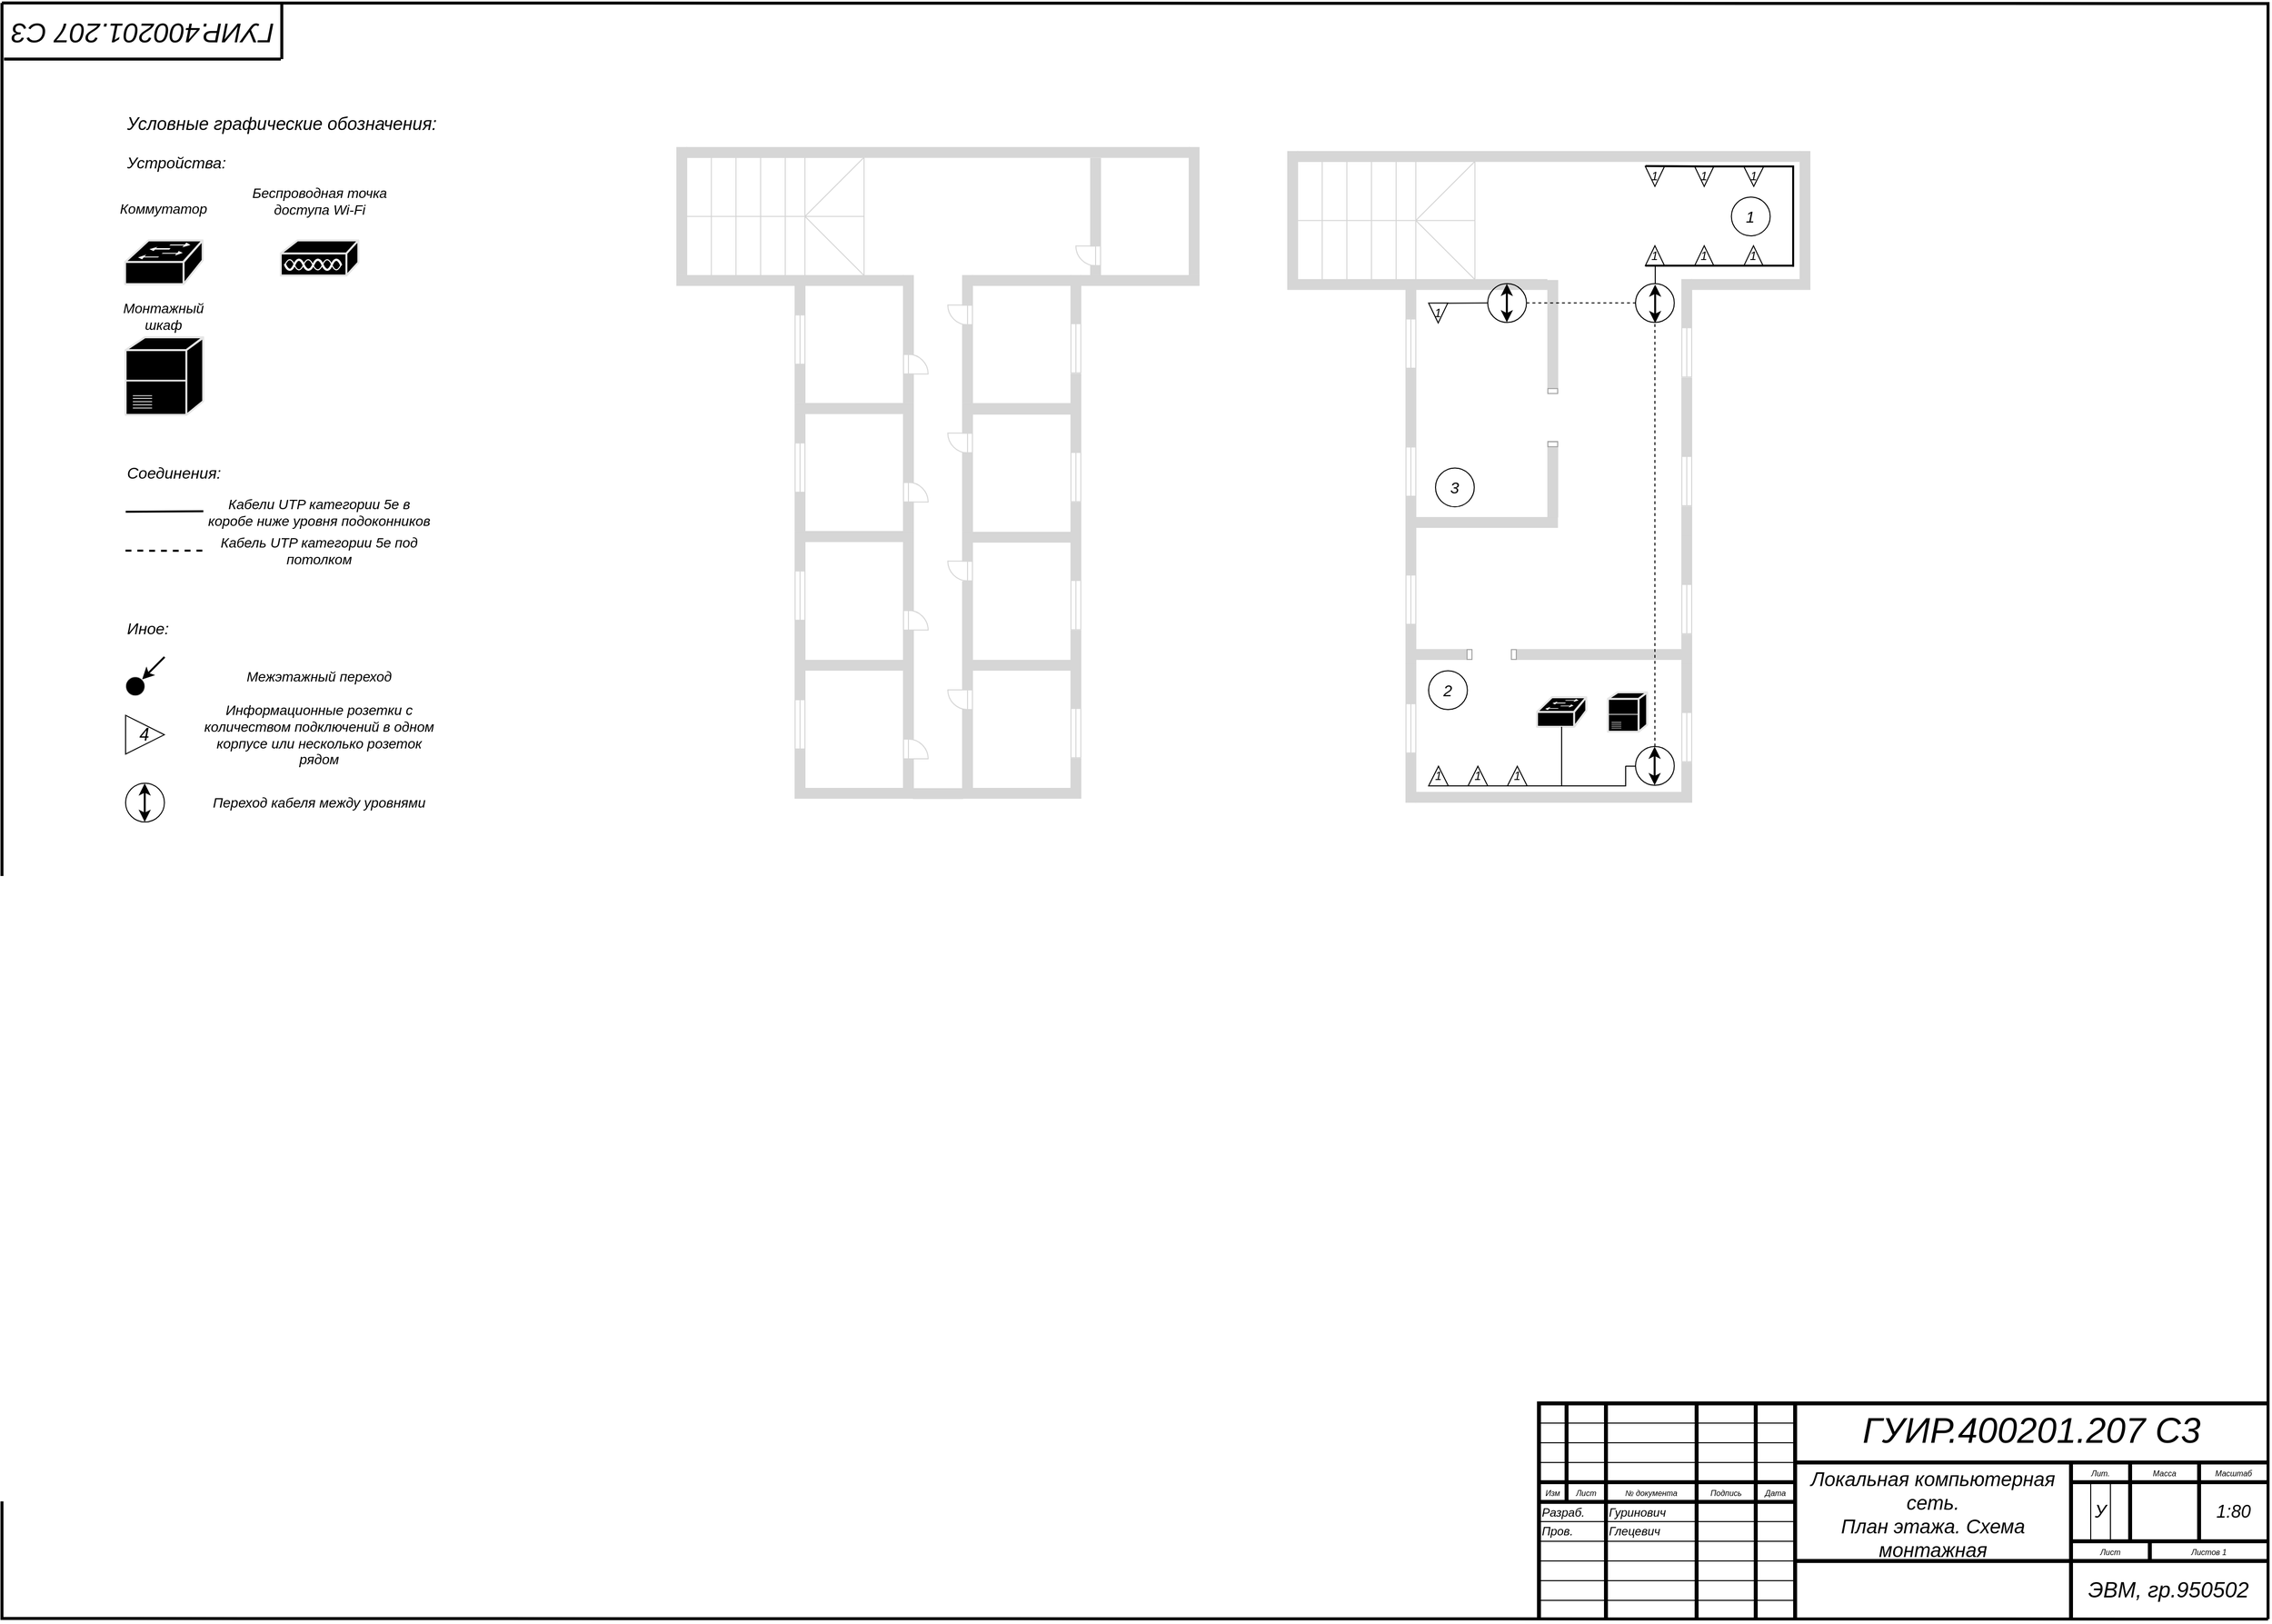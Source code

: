 <mxfile version="24.7.17">
  <diagram name="Страница — 1" id="FKGHXFyBPFxBHkA-OGjA">
    <mxGraphModel dx="2235" dy="1155" grid="1" gridSize="10" guides="1" tooltips="1" connect="1" arrows="1" fold="1" page="1" pageScale="1" pageWidth="2336" pageHeight="1654" math="0" shadow="0">
      <root>
        <mxCell id="0" />
        <mxCell id="1" parent="0" />
        <mxCell id="S9lFjZ1ylYy4wfpso808-23" value="" style="shape=mxgraph.cisco.misc.access_point;html=1;pointerEvents=1;dashed=0;fillColor=#000000;strokeColor=#E6E6E6;strokeWidth=2;verticalLabelPosition=bottom;verticalAlign=top;align=center;outlineConnect=0;fillStyle=auto;fontSize=23;aspect=fixed;fontFamily=Arial;container=0;fontStyle=2" parent="1" vertex="1">
          <mxGeometry x="314.963" y="246.073" width="78.74" height="36.26" as="geometry" />
        </mxCell>
        <mxCell id="S9lFjZ1ylYy4wfpso808-24" value="" style="shape=mxgraph.cisco.switches.workgroup_switch;sketch=0;html=1;pointerEvents=1;dashed=0;fillColor=#000000;strokeColor=#E6E6E6;strokeWidth=2;verticalLabelPosition=bottom;verticalAlign=top;align=center;outlineConnect=0;fontSize=23;fillStyle=auto;aspect=fixed;fontFamily=Arial;fontStyle=2" parent="1" vertex="1">
          <mxGeometry x="156.952" y="246.073" width="78.74" height="44.44" as="geometry" />
        </mxCell>
        <mxCell id="S9lFjZ1ylYy4wfpso808-27" value="" style="shape=mxgraph.cisco.switches.class_4_5_switch;sketch=0;html=1;pointerEvents=1;dashed=0;fillColor=#000000;strokeColor=#E6E6E6;strokeWidth=2;verticalLabelPosition=bottom;verticalAlign=top;align=center;outlineConnect=0;fontSize=18;fontFamily=Arial;fontStyle=2" parent="1" vertex="1">
          <mxGeometry x="157.483" y="344.502" width="78.74" height="78.74" as="geometry" />
        </mxCell>
        <mxCell id="S9lFjZ1ylYy4wfpso808-32" value="4" style="triangle;whiteSpace=wrap;html=1;fontSize=18;rotation=0;direction=east;fontFamily=Arial;fontStyle=2" parent="1" vertex="1">
          <mxGeometry x="157.465" y="728.355" width="39.37" height="39.36" as="geometry" />
        </mxCell>
        <mxCell id="S9lFjZ1ylYy4wfpso808-45" value="" style="endArrow=classic;html=1;rounded=0;strokeWidth=2;fontSize=16;entryX=1;entryY=0;entryDx=0;entryDy=0;fontFamily=Arial;fontStyle=2" parent="1" target="S9lFjZ1ylYy4wfpso808-46" edge="1">
          <mxGeometry width="50" height="50" relative="1" as="geometry">
            <mxPoint x="197.033" y="669.083" as="sourcePoint" />
            <mxPoint x="167.033" y="699.083" as="targetPoint" />
          </mxGeometry>
        </mxCell>
        <mxCell id="S9lFjZ1ylYy4wfpso808-46" value="" style="ellipse;whiteSpace=wrap;html=1;strokeColor=#E6E6E6;fontSize=16;fillColor=#000000;fontFamily=Arial;fontStyle=2" parent="1" vertex="1">
          <mxGeometry x="157.503" y="689.083" width="19.68" height="19.59" as="geometry" />
        </mxCell>
        <mxCell id="S9lFjZ1ylYy4wfpso808-47" value="" style="endArrow=none;html=1;rounded=0;fontSize=18;strokeWidth=2;fontFamily=Arial;fontStyle=2" parent="1" edge="1">
          <mxGeometry width="50" height="50" relative="1" as="geometry">
            <mxPoint x="157.583" y="521.663" as="sourcePoint" />
            <mxPoint x="236.37" y="521.17" as="targetPoint" />
          </mxGeometry>
        </mxCell>
        <mxCell id="S9lFjZ1ylYy4wfpso808-48" value="" style="group;fontFamily=Arial;fontStyle=2" parent="1" vertex="1" connectable="0">
          <mxGeometry x="157.5" y="797.26" width="39.35" height="39.36" as="geometry" />
        </mxCell>
        <mxCell id="S9lFjZ1ylYy4wfpso808-49" value="" style="ellipse;whiteSpace=wrap;html=1;strokeColor=#000000;fontSize=16;fillColor=none;fontFamily=Arial;fontStyle=2" parent="S9lFjZ1ylYy4wfpso808-48" vertex="1">
          <mxGeometry width="39.35" height="39.36" as="geometry" />
        </mxCell>
        <mxCell id="S9lFjZ1ylYy4wfpso808-50" value="" style="endArrow=classic;startArrow=classic;html=1;rounded=0;strokeWidth=2;fontSize=16;fontFamily=Arial;fontStyle=2" parent="S9lFjZ1ylYy4wfpso808-48" edge="1">
          <mxGeometry width="50" height="50" relative="1" as="geometry">
            <mxPoint x="19.39" y="39.22" as="sourcePoint" />
            <mxPoint x="19.39" y="0.22" as="targetPoint" />
          </mxGeometry>
        </mxCell>
        <mxCell id="S9lFjZ1ylYy4wfpso808-87" value="" style="endArrow=none;dashed=1;html=1;rounded=0;fontSize=18;edgeStyle=orthogonalEdgeStyle;strokeWidth=2;fontFamily=Arial;fontStyle=2" parent="1" edge="1">
          <mxGeometry width="50" height="50" relative="1" as="geometry">
            <mxPoint x="157.37" y="561.17" as="sourcePoint" />
            <mxPoint x="236.37" y="561.17" as="targetPoint" />
            <Array as="points">
              <mxPoint x="196.37" y="561.17" />
              <mxPoint x="196.37" y="561.17" />
            </Array>
          </mxGeometry>
        </mxCell>
        <mxCell id="S9lFjZ1ylYy4wfpso808-88" value="Беспроводная точка доступа Wi-Fi" style="text;html=1;strokeColor=none;fillColor=none;align=center;verticalAlign=bottom;whiteSpace=wrap;rounded=0;dashed=1;fillStyle=auto;strokeWidth=2;fontFamily=Arial;fontSize=14;fontStyle=2;container=0;" parent="1" vertex="1">
          <mxGeometry x="275.59" y="196.22" width="157.48" height="30" as="geometry" />
        </mxCell>
        <mxCell id="S9lFjZ1ylYy4wfpso808-89" value="Коммутатор" style="text;html=1;strokeColor=none;fillColor=none;align=center;verticalAlign=bottom;whiteSpace=wrap;rounded=0;dashed=1;fillStyle=auto;strokeWidth=2;fontFamily=Arial;fontSize=14;fontStyle=2;container=0;" parent="1" vertex="1">
          <mxGeometry x="155.952" y="195.083" width="80" height="30" as="geometry" />
        </mxCell>
        <mxCell id="S9lFjZ1ylYy4wfpso808-90" value="Монтажный шкаф" style="text;html=1;strokeColor=none;fillColor=none;align=center;verticalAlign=bottom;whiteSpace=wrap;rounded=0;dashed=1;fillStyle=auto;strokeWidth=2;fontFamily=Arial;fontSize=14;fontStyle=2;container=0;" parent="1" vertex="1">
          <mxGeometry x="155.955" y="313.185" width="80" height="30" as="geometry" />
        </mxCell>
        <mxCell id="S9lFjZ1ylYy4wfpso808-91" value="Межэтажный переход" style="text;html=1;strokeColor=none;fillColor=none;align=center;verticalAlign=middle;whiteSpace=wrap;rounded=0;dashed=1;fillStyle=auto;strokeWidth=2;fontFamily=Arial;fontSize=14;fontStyle=2;container=0;" parent="1" vertex="1">
          <mxGeometry x="236.22" y="669.3" width="236.22" height="39.37" as="geometry" />
        </mxCell>
        <mxCell id="S9lFjZ1ylYy4wfpso808-92" value="Информационные розетки с количеством подключений в одном корпусе или несколько розеток рядом" style="text;html=1;strokeColor=none;fillColor=none;align=center;verticalAlign=middle;whiteSpace=wrap;rounded=0;dashed=1;fillStyle=auto;strokeWidth=2;fontFamily=Arial;fontSize=14;fontStyle=2;container=0;" parent="1" vertex="1">
          <mxGeometry x="236.22" y="728.35" width="236.22" height="39.37" as="geometry" />
        </mxCell>
        <mxCell id="S9lFjZ1ylYy4wfpso808-94" value="Кабели UTP категории 5e в &lt;br&gt;коробе ниже уровня подоконников" style="text;html=1;strokeColor=none;fillColor=none;align=center;verticalAlign=middle;whiteSpace=wrap;rounded=0;dashed=1;fillStyle=auto;strokeWidth=2;fontFamily=Arial;fontSize=14;fontStyle=2;container=0;" parent="1" vertex="1">
          <mxGeometry x="236.222" y="501.972" width="236.22" height="39.37" as="geometry" />
        </mxCell>
        <mxCell id="S9lFjZ1ylYy4wfpso808-95" value="Кабель UTP категории 5е под потолком" style="text;html=1;strokeColor=none;fillColor=none;align=center;verticalAlign=middle;whiteSpace=wrap;rounded=0;dashed=1;fillStyle=auto;strokeWidth=2;fontFamily=Arial;fontSize=14;fontStyle=2;container=0;" parent="1" vertex="1">
          <mxGeometry x="236.225" y="541.345" width="236.22" height="39.37" as="geometry" />
        </mxCell>
        <mxCell id="S9lFjZ1ylYy4wfpso808-96" value="Переход кабеля между уровнями" style="text;html=1;strokeColor=none;fillColor=none;align=center;verticalAlign=middle;whiteSpace=wrap;rounded=0;dashed=1;fillStyle=auto;strokeWidth=2;fontFamily=Arial;fontSize=14;fontStyle=2;container=0;" parent="1" vertex="1">
          <mxGeometry x="236.222" y="797.243" width="236.22" height="39.37" as="geometry" />
        </mxCell>
        <mxCell id="S9lFjZ1ylYy4wfpso808-97" value="Условные графические обозначения:" style="text;html=1;strokeColor=none;fillColor=none;align=left;verticalAlign=middle;whiteSpace=wrap;rounded=0;dashed=1;fillStyle=auto;strokeWidth=2;fontFamily=Arial;fontSize=18;fontStyle=2;container=0;" parent="1" vertex="1">
          <mxGeometry x="157.48" y="109.08" width="410" height="38.57" as="geometry" />
        </mxCell>
        <mxCell id="S9lFjZ1ylYy4wfpso808-99" value="&lt;font style=&quot;font-size: 16px;&quot;&gt;Устройства:&lt;/font&gt;" style="text;html=1;strokeColor=none;fillColor=none;align=left;verticalAlign=middle;whiteSpace=wrap;rounded=0;dashed=1;fillStyle=auto;strokeWidth=2;fontFamily=Arial;fontSize=16;fontStyle=2;container=0;" parent="1" vertex="1">
          <mxGeometry x="157.48" y="147.65" width="410" height="39.37" as="geometry" />
        </mxCell>
        <mxCell id="S9lFjZ1ylYy4wfpso808-100" value="&lt;font style=&quot;font-size: 16px;&quot;&gt;Иное:&lt;/font&gt;" style="text;html=1;strokeColor=none;fillColor=none;align=left;verticalAlign=middle;whiteSpace=wrap;rounded=0;dashed=1;fillStyle=auto;strokeWidth=2;fontFamily=Arial;fontSize=16;fontStyle=2;container=0;" parent="1" vertex="1">
          <mxGeometry x="157.48" y="620.07" width="410" height="39.39" as="geometry" />
        </mxCell>
        <mxCell id="S9lFjZ1ylYy4wfpso808-101" value="&lt;font style=&quot;font-size: 16px;&quot;&gt;Соединения:&lt;/font&gt;" style="text;html=1;strokeColor=none;fillColor=none;align=left;verticalAlign=middle;whiteSpace=wrap;rounded=0;dashed=1;fillStyle=auto;strokeWidth=2;fontFamily=Arial;fontSize=16;fontStyle=2;container=0;" parent="1" vertex="1">
          <mxGeometry x="157.48" y="462.59" width="410" height="39.39" as="geometry" />
        </mxCell>
        <mxCell id="S9lFjZ1ylYy4wfpso808-103" value="&lt;font style=&quot;font-size: 18px;&quot;&gt;У&lt;/font&gt;" style="verticalAlign=middle;align=center;vsdxID=233;fillColor=none;gradientColor=none;shape=stencil(nZBLDoAgDERP0z3SIyjew0SURgSD+Lu9kMZoXLhwN9O+tukAlrNpJg1SzDH4QW/URgNYgZTkjA4UkwJUgGXng+6DX1zLfmoymdXo17xh5zmRJ6Q42BWCfc2oJfdAr+Yv+AP9Cb7OJ3H/2JG1HNGz/84klThPVCc=);strokeColor=none;spacingTop=-1;spacingBottom=-1;spacingLeft=-1;spacingRight=-1;labelBackgroundColor=none;rounded=0;html=1;whiteSpace=wrap;fontFamily=Arial;fontStyle=2" parent="1" vertex="1">
          <mxGeometry x="2131.885" y="1507" width="59.842" height="59.449" as="geometry" />
        </mxCell>
        <mxCell id="S9lFjZ1ylYy4wfpso808-104" value="&lt;p style=&quot;margin: 0px ; text-indent: 0px ; direction: rtl ; font-size: 30px&quot;&gt;&lt;font style=&quot;font-size: 30px; direction: ltr; letter-spacing: 0px; line-height: 120%; opacity: 1;&quot;&gt;&lt;span style=&quot;font-size: 30px&quot;&gt;&lt;br style=&quot;font-size: 30px&quot;&gt;&lt;/span&gt;&lt;/font&gt;&lt;/p&gt;" style="verticalAlign=middle;align=center;vsdxID=275;rotation=180;fillColor=none;gradientColor=none;shape=stencil(nZBLDoAgDERP0z3SIyjew0SURgSD+Lu9kMZoXLhwN9O+tukAlrNpJg1SzDH4QW/URgNYgZTkjA4UkwJUgGXng+6DX1zLfmoymdXo17xh5zmRJ6Q42BWCfc2oJfdAr+Yv+AP9Cb7OJ3H/2JG1HNGz/84klThPVCc=);strokeColor=none;spacingTop=-1;spacingBottom=-1;spacingLeft=-1;spacingRight=-1;labelBackgroundColor=none;rounded=0;html=1;whiteSpace=wrap;fontSize=30;fontFamily=Arial;fontStyle=2" parent="1" vertex="1">
          <mxGeometry x="75.88" y="30.2" width="308" height="16" as="geometry" />
        </mxCell>
        <mxCell id="S9lFjZ1ylYy4wfpso808-105" style="vsdxID=204;edgeStyle=none;startArrow=none;endArrow=none;startSize=5;endSize=5;strokeWidth=3;strokeColor=#000000;spacingTop=0;spacingBottom=0;spacingLeft=0;spacingRight=0;verticalAlign=middle;html=1;labelBackgroundColor=#ffffff;rounded=0;fontFamily=Arial;fontStyle=2;align=center;" parent="1" edge="1">
          <mxGeometry relative="1" as="geometry">
            <mxPoint as="offset" />
            <Array as="points">
              <mxPoint x="32" y="1645.4" />
            </Array>
            <mxPoint x="32" y="5" as="sourcePoint" />
            <mxPoint x="2332" y="1646" as="targetPoint" />
          </mxGeometry>
        </mxCell>
        <mxCell id="S9lFjZ1ylYy4wfpso808-106" style="vsdxID=205;edgeStyle=none;startArrow=none;endArrow=none;startSize=5;endSize=5;strokeWidth=3;strokeColor=#000000;spacingTop=0;spacingBottom=0;spacingLeft=0;spacingRight=0;verticalAlign=middle;html=1;labelBackgroundColor=#ffffff;rounded=0;fontFamily=Arial;fontStyle=2;align=center;" parent="1" edge="1">
          <mxGeometry relative="1" as="geometry">
            <mxPoint x="-1" as="offset" />
            <Array as="points">
              <mxPoint x="2332" y="5.6" />
            </Array>
            <mxPoint x="2332" y="1646" as="sourcePoint" />
            <mxPoint x="32" y="5" as="targetPoint" />
          </mxGeometry>
        </mxCell>
        <mxCell id="S9lFjZ1ylYy4wfpso808-107" style="vsdxID=365;edgeStyle=none;startArrow=none;endArrow=none;startSize=5;endSize=5;strokeWidth=3;strokeColor=#000000;spacingTop=-1;spacingBottom=-1;spacingLeft=-1;spacingRight=-1;verticalAlign=middle;html=1;labelBackgroundColor=#ffffff;rounded=0;fontFamily=Arial;fontStyle=2;align=center;" parent="1" edge="1">
          <mxGeometry relative="1" as="geometry">
            <Array as="points" />
            <mxPoint x="315" y="62" as="sourcePoint" />
            <mxPoint x="34" y="62" as="targetPoint" />
          </mxGeometry>
        </mxCell>
        <mxCell id="S9lFjZ1ylYy4wfpso808-108" value="&lt;div style=&quot;&quot;&gt;&lt;p style=&quot;margin: 0px; text-indent: 0px; direction: ltr;&quot;&gt;&lt;font style=&quot;color: rgb(0, 0, 0); direction: ltr; letter-spacing: 0px; line-height: 120%; opacity: 1;&quot;&gt;&lt;font style=&quot;font-size: 28px;&quot;&gt;ГУИР.400201.207 С3&lt;/font&gt;&lt;span style=&quot;font-size: 25.4px;&quot;&gt;&lt;br&gt;&lt;/span&gt;&lt;/font&gt;&lt;/p&gt;&lt;/div&gt;" style="verticalAlign=middle;align=center;vsdxID=366;rotation=180;fillColor=none;gradientColor=none;shape=stencil(nZBLDoAgDERP0z3SIyjew0SURgSD+Lu9kMZoXLhwN9O+tukAlrNpJg1SzDH4QW/URgNYgZTkjA4UkwJUgGXng+6DX1zLfmoymdXo17xh5zmRJ6Q42BWCfc2oJfdAr+Yv+AP9Cb7OJ3H/2JG1HNGz/84klThPVCc=);strokeColor=none;spacingTop=-1;spacingBottom=-1;spacingLeft=-1;spacingRight=-1;points=[];labelBackgroundColor=none;rounded=0;html=1;whiteSpace=wrap;fontFamily=Arial;fontStyle=2" parent="1" vertex="1">
          <mxGeometry x="35" y="3" width="279.921" height="60" as="geometry" />
        </mxCell>
        <mxCell id="S9lFjZ1ylYy4wfpso808-109" style="vsdxID=367;edgeStyle=none;startArrow=none;endArrow=none;startSize=5;endSize=5;strokeWidth=3;strokeColor=#000000;spacingTop=-1;spacingBottom=-1;spacingLeft=-1;spacingRight=-1;verticalAlign=middle;html=1;labelBackgroundColor=#ffffff;rounded=0;fontFamily=Arial;fontStyle=2;align=center;" parent="1" edge="1">
          <mxGeometry relative="1" as="geometry">
            <Array as="points" />
            <mxPoint x="316" y="5" as="sourcePoint" />
            <mxPoint x="316" y="62" as="targetPoint" />
          </mxGeometry>
        </mxCell>
        <mxCell id="S9lFjZ1ylYy4wfpso808-110" style="vsdxID=3;fillColor=#FFFFFF;gradientColor=none;shape=stencil(nY9LDoAgDERP0z3SI/i5BwkoRAUC+Lu9kGo0Lt3NtK/tFLCOWngFnMUU3Kg2I5MGbIBzY7UKJmUF2ALWvQtqCG6xkrwXhSxqdmvZsNNcxViZ4ewgT64jdDL2hf4E7wsXmsWThd549765c4l+xvYE);strokeColor=#000000;strokeWidth=4;spacingTop=-1;spacingBottom=-1;spacingLeft=-1;spacingRight=-1;labelBackgroundColor=#ffffff;rounded=0;html=1;whiteSpace=wrap;fontFamily=Arial;fontStyle=2;align=center;" parent="1" vertex="1">
          <mxGeometry x="1592" y="1427" width="740" height="220" as="geometry" />
        </mxCell>
        <mxCell id="S9lFjZ1ylYy4wfpso808-111" style="vsdxID=28;edgeStyle=none;startArrow=none;endArrow=none;startSize=5;endSize=5;strokeWidth=4;strokeColor=#000000;spacingTop=-1;spacingBottom=-1;spacingLeft=-1;spacingRight=-1;verticalAlign=middle;html=1;labelBackgroundColor=#ffffff;rounded=0;fontFamily=Arial;fontStyle=2;align=center;" parent="1" edge="1">
          <mxGeometry relative="1" as="geometry">
            <Array as="points" />
            <mxPoint x="1620" y="1427.0" as="sourcePoint" />
            <mxPoint x="1620" y="1527.0" as="targetPoint" />
          </mxGeometry>
        </mxCell>
        <mxCell id="S9lFjZ1ylYy4wfpso808-112" style="vsdxID=27;edgeStyle=none;startArrow=none;endArrow=none;startSize=5;endSize=5;strokeColor=#000000;spacingTop=-1;spacingBottom=-1;spacingLeft=-1;spacingRight=-1;verticalAlign=middle;html=1;labelBackgroundColor=#ffffff;rounded=0;fontFamily=Arial;fontStyle=2;align=center;" parent="1" edge="1">
          <mxGeometry relative="1" as="geometry">
            <mxPoint as="offset" />
            <Array as="points" />
            <mxPoint x="1592" y="1627.0" as="sourcePoint" />
            <mxPoint x="1852" y="1627.0" as="targetPoint" />
          </mxGeometry>
        </mxCell>
        <mxCell id="S9lFjZ1ylYy4wfpso808-113" style="vsdxID=26;edgeStyle=none;startArrow=none;endArrow=none;startSize=5;endSize=5;strokeColor=#000000;spacingTop=-1;spacingBottom=-1;spacingLeft=-1;spacingRight=-1;verticalAlign=middle;html=1;labelBackgroundColor=#ffffff;rounded=0;fontFamily=Arial;fontStyle=2;align=center;" parent="1" edge="1">
          <mxGeometry relative="1" as="geometry">
            <mxPoint as="offset" />
            <Array as="points" />
            <mxPoint x="1592" y="1607.0" as="sourcePoint" />
            <mxPoint x="1852" y="1607.0" as="targetPoint" />
          </mxGeometry>
        </mxCell>
        <mxCell id="S9lFjZ1ylYy4wfpso808-114" style="vsdxID=25;edgeStyle=none;startArrow=none;endArrow=none;startSize=5;endSize=5;strokeColor=#000000;spacingTop=-1;spacingBottom=-1;spacingLeft=-1;spacingRight=-1;verticalAlign=middle;html=1;labelBackgroundColor=#ffffff;rounded=0;fontFamily=Arial;fontStyle=2;align=center;" parent="1" edge="1">
          <mxGeometry relative="1" as="geometry">
            <mxPoint as="offset" />
            <Array as="points" />
            <mxPoint x="1592" y="1587.0" as="sourcePoint" />
            <mxPoint x="1852" y="1587.0" as="targetPoint" />
          </mxGeometry>
        </mxCell>
        <mxCell id="S9lFjZ1ylYy4wfpso808-115" style="vsdxID=24;edgeStyle=none;startArrow=none;endArrow=none;startSize=5;endSize=5;strokeColor=#000000;spacingTop=-1;spacingBottom=-1;spacingLeft=-1;spacingRight=-1;verticalAlign=middle;html=1;labelBackgroundColor=#ffffff;rounded=0;fontFamily=Arial;fontStyle=2;align=center;" parent="1" edge="1">
          <mxGeometry relative="1" as="geometry">
            <mxPoint as="offset" />
            <Array as="points" />
            <mxPoint x="1592" y="1567.0" as="sourcePoint" />
            <mxPoint x="1852" y="1567.0" as="targetPoint" />
          </mxGeometry>
        </mxCell>
        <mxCell id="S9lFjZ1ylYy4wfpso808-116" style="vsdxID=23;edgeStyle=none;startArrow=none;endArrow=none;startSize=5;endSize=5;strokeColor=#000000;spacingTop=-1;spacingBottom=-1;spacingLeft=-1;spacingRight=-1;verticalAlign=middle;html=1;labelBackgroundColor=#ffffff;rounded=0;fontFamily=Arial;fontStyle=2;align=center;" parent="1" edge="1">
          <mxGeometry relative="1" as="geometry">
            <mxPoint as="offset" />
            <Array as="points" />
            <mxPoint x="1592" y="1547.0" as="sourcePoint" />
            <mxPoint x="1852" y="1547.0" as="targetPoint" />
          </mxGeometry>
        </mxCell>
        <mxCell id="S9lFjZ1ylYy4wfpso808-117" style="vsdxID=22;edgeStyle=none;startArrow=none;endArrow=none;startSize=5;endSize=5;strokeWidth=4;strokeColor=#000000;spacingTop=-1;spacingBottom=-1;spacingLeft=-1;spacingRight=-1;verticalAlign=middle;html=1;labelBackgroundColor=#ffffff;rounded=0;fontFamily=Arial;fontStyle=2;align=center;" parent="1" edge="1">
          <mxGeometry relative="1" as="geometry">
            <mxPoint as="offset" />
            <Array as="points" />
            <mxPoint x="1592" y="1527.0" as="sourcePoint" />
            <mxPoint x="1852" y="1527.0" as="targetPoint" />
          </mxGeometry>
        </mxCell>
        <mxCell id="S9lFjZ1ylYy4wfpso808-118" style="vsdxID=21;edgeStyle=none;startArrow=none;endArrow=none;startSize=5;endSize=5;strokeWidth=4;strokeColor=#000000;spacingTop=-1;spacingBottom=-1;spacingLeft=-1;spacingRight=-1;verticalAlign=middle;html=1;labelBackgroundColor=#ffffff;rounded=0;fontFamily=Arial;fontStyle=2;align=center;" parent="1" edge="1">
          <mxGeometry relative="1" as="geometry">
            <mxPoint as="offset" />
            <Array as="points" />
            <mxPoint x="1592" y="1507.0" as="sourcePoint" />
            <mxPoint x="1852" y="1507.0" as="targetPoint" />
          </mxGeometry>
        </mxCell>
        <mxCell id="S9lFjZ1ylYy4wfpso808-119" style="vsdxID=20;edgeStyle=none;startArrow=none;endArrow=none;startSize=5;endSize=5;strokeColor=#000000;spacingTop=-1;spacingBottom=-1;spacingLeft=-1;spacingRight=-1;verticalAlign=middle;html=1;labelBackgroundColor=#ffffff;rounded=0;fontFamily=Arial;fontStyle=2;align=center;" parent="1" edge="1">
          <mxGeometry relative="1" as="geometry">
            <mxPoint as="offset" />
            <Array as="points" />
            <mxPoint x="1592" y="1487.0" as="sourcePoint" />
            <mxPoint x="1852" y="1487.0" as="targetPoint" />
          </mxGeometry>
        </mxCell>
        <mxCell id="S9lFjZ1ylYy4wfpso808-120" style="vsdxID=19;edgeStyle=none;startArrow=none;endArrow=none;startSize=5;endSize=5;strokeColor=#000000;spacingTop=-1;spacingBottom=-1;spacingLeft=-1;spacingRight=-1;verticalAlign=middle;html=1;labelBackgroundColor=#ffffff;rounded=0;fontFamily=Arial;fontStyle=2;align=center;" parent="1" edge="1">
          <mxGeometry relative="1" as="geometry">
            <mxPoint as="offset" />
            <Array as="points" />
            <mxPoint x="1592" y="1467.0" as="sourcePoint" />
            <mxPoint x="1852" y="1467.0" as="targetPoint" />
          </mxGeometry>
        </mxCell>
        <mxCell id="S9lFjZ1ylYy4wfpso808-121" style="vsdxID=18;edgeStyle=none;startArrow=none;endArrow=none;startSize=5;endSize=5;strokeColor=#000000;spacingTop=-1;spacingBottom=-1;spacingLeft=-1;spacingRight=-1;verticalAlign=middle;html=1;labelBackgroundColor=#ffffff;rounded=0;fontFamily=Arial;fontStyle=2;align=center;" parent="1" edge="1">
          <mxGeometry relative="1" as="geometry">
            <mxPoint as="offset" />
            <Array as="points" />
            <mxPoint x="1592" y="1447.0" as="sourcePoint" />
            <mxPoint x="1852" y="1447.0" as="targetPoint" />
          </mxGeometry>
        </mxCell>
        <mxCell id="S9lFjZ1ylYy4wfpso808-122" style="vsdxID=17;edgeStyle=none;startArrow=none;endArrow=none;startSize=5;endSize=5;strokeWidth=4;strokeColor=#000000;spacingTop=-1;spacingBottom=-1;spacingLeft=-1;spacingRight=-1;verticalAlign=middle;html=1;labelBackgroundColor=#ffffff;rounded=0;fontFamily=Arial;fontStyle=2;align=center;" parent="1" edge="1">
          <mxGeometry relative="1" as="geometry">
            <Array as="points" />
            <mxPoint x="1660" y="1427.0" as="sourcePoint" />
            <mxPoint x="1660" y="1647.0" as="targetPoint" />
          </mxGeometry>
        </mxCell>
        <mxCell id="S9lFjZ1ylYy4wfpso808-123" style="vsdxID=16;edgeStyle=none;startArrow=none;endArrow=none;startSize=5;endSize=5;strokeWidth=4;strokeColor=#000000;spacingTop=-1;spacingBottom=-1;spacingLeft=-1;spacingRight=-1;verticalAlign=middle;html=1;labelBackgroundColor=#ffffff;rounded=0;fontFamily=Arial;fontStyle=2;align=center;" parent="1" edge="1">
          <mxGeometry relative="1" as="geometry">
            <Array as="points" />
            <mxPoint x="1752" y="1427.0" as="sourcePoint" />
            <mxPoint x="1752" y="1647.0" as="targetPoint" />
          </mxGeometry>
        </mxCell>
        <mxCell id="S9lFjZ1ylYy4wfpso808-124" style="vsdxID=15;edgeStyle=none;startArrow=none;endArrow=none;startSize=5;endSize=5;strokeWidth=4;strokeColor=#000000;spacingTop=-1;spacingBottom=-1;spacingLeft=-1;spacingRight=-1;verticalAlign=middle;html=1;labelBackgroundColor=#ffffff;rounded=0;fontFamily=Arial;fontStyle=2;align=center;" parent="1" edge="1">
          <mxGeometry relative="1" as="geometry">
            <Array as="points" />
            <mxPoint x="1812" y="1427.0" as="sourcePoint" />
            <mxPoint x="1812" y="1647.0" as="targetPoint" />
          </mxGeometry>
        </mxCell>
        <mxCell id="S9lFjZ1ylYy4wfpso808-125" style="vsdxID=14;edgeStyle=none;startArrow=none;endArrow=none;startSize=5;endSize=5;strokeWidth=4;strokeColor=#000000;spacingTop=-1;spacingBottom=-1;spacingLeft=-1;spacingRight=-1;verticalAlign=middle;html=1;labelBackgroundColor=#ffffff;rounded=0;fontFamily=Arial;fontStyle=2;align=center;" parent="1" edge="1">
          <mxGeometry relative="1" as="geometry">
            <Array as="points" />
            <mxPoint x="2262" y="1487.0" as="sourcePoint" />
            <mxPoint x="2262" y="1567.0" as="targetPoint" />
          </mxGeometry>
        </mxCell>
        <mxCell id="S9lFjZ1ylYy4wfpso808-126" style="vsdxID=11;edgeStyle=none;startArrow=none;endArrow=none;startSize=5;endSize=5;strokeWidth=4;strokeColor=#000000;spacingTop=-1;spacingBottom=-1;spacingLeft=-1;spacingRight=-1;verticalAlign=middle;html=1;labelBackgroundColor=#ffffff;rounded=0;fontFamily=Arial;fontStyle=2;align=center;" parent="1" edge="1">
          <mxGeometry relative="1" as="geometry">
            <Array as="points" />
            <mxPoint x="2212" y="1567.0" as="sourcePoint" />
            <mxPoint x="2212" y="1587.0" as="targetPoint" />
          </mxGeometry>
        </mxCell>
        <mxCell id="S9lFjZ1ylYy4wfpso808-127" style="vsdxID=10;edgeStyle=none;startArrow=none;endArrow=none;startSize=5;endSize=5;strokeWidth=4;strokeColor=#000000;spacingTop=-1;spacingBottom=-1;spacingLeft=-1;spacingRight=-1;verticalAlign=middle;html=1;labelBackgroundColor=#ffffff;rounded=0;fontFamily=Arial;fontStyle=2;align=center;" parent="1" edge="1">
          <mxGeometry relative="1" as="geometry">
            <Array as="points" />
            <mxPoint x="2192" y="1487.0" as="sourcePoint" />
            <mxPoint x="2192" y="1567.0" as="targetPoint" />
          </mxGeometry>
        </mxCell>
        <mxCell id="S9lFjZ1ylYy4wfpso808-128" style="vsdxID=388;edgeStyle=none;startArrow=none;endArrow=none;startSize=5;endSize=5;strokeColor=#000000;spacingTop=-1;spacingBottom=-1;spacingLeft=-1;spacingRight=-1;verticalAlign=middle;html=1;labelBackgroundColor=#ffffff;rounded=0;fontFamily=Arial;fontStyle=2;align=center;" parent="1" edge="1">
          <mxGeometry relative="1" as="geometry">
            <Array as="points" />
            <mxPoint x="2172" y="1505.0" as="sourcePoint" />
            <mxPoint x="2172" y="1567.0" as="targetPoint" />
          </mxGeometry>
        </mxCell>
        <mxCell id="S9lFjZ1ylYy4wfpso808-129" style="vsdxID=387;edgeStyle=none;startArrow=none;endArrow=none;startSize=5;endSize=5;strokeColor=#000000;spacingTop=-1;spacingBottom=-1;spacingLeft=-1;spacingRight=-1;verticalAlign=middle;html=1;labelBackgroundColor=#ffffff;rounded=0;fontFamily=Arial;fontStyle=2;align=center;" parent="1" edge="1">
          <mxGeometry relative="1" as="geometry">
            <Array as="points" />
            <mxPoint x="2152" y="1505.0" as="sourcePoint" />
            <mxPoint x="2152" y="1567.0" as="targetPoint" />
          </mxGeometry>
        </mxCell>
        <mxCell id="S9lFjZ1ylYy4wfpso808-130" style="vsdxID=9;edgeStyle=none;startArrow=none;endArrow=none;startSize=5;endSize=5;strokeWidth=4;strokeColor=#000000;spacingTop=-1;spacingBottom=-1;spacingLeft=-1;spacingRight=-1;verticalAlign=middle;html=1;labelBackgroundColor=#ffffff;rounded=0;fontFamily=Arial;fontStyle=2;align=center;" parent="1" edge="1">
          <mxGeometry relative="1" as="geometry">
            <mxPoint as="offset" />
            <Array as="points" />
            <mxPoint x="2132" y="1567.0" as="sourcePoint" />
            <mxPoint x="2332" y="1567.0" as="targetPoint" />
          </mxGeometry>
        </mxCell>
        <mxCell id="S9lFjZ1ylYy4wfpso808-131" style="vsdxID=8;edgeStyle=none;startArrow=none;endArrow=none;startSize=5;endSize=5;strokeWidth=4;strokeColor=#000000;spacingTop=-1;spacingBottom=-1;spacingLeft=-1;spacingRight=-1;verticalAlign=middle;html=1;labelBackgroundColor=#ffffff;rounded=0;fontFamily=Arial;fontStyle=2;align=center;" parent="1" edge="1">
          <mxGeometry relative="1" as="geometry">
            <mxPoint as="offset" />
            <Array as="points" />
            <mxPoint x="2132" y="1507.0" as="sourcePoint" />
            <mxPoint x="2332" y="1507.0" as="targetPoint" />
          </mxGeometry>
        </mxCell>
        <mxCell id="S9lFjZ1ylYy4wfpso808-132" style="vsdxID=7;edgeStyle=none;startArrow=none;endArrow=none;startSize=5;endSize=5;strokeWidth=4;strokeColor=#000000;spacingTop=-1;spacingBottom=-1;spacingLeft=-1;spacingRight=-1;verticalAlign=middle;html=1;labelBackgroundColor=#ffffff;rounded=0;fontFamily=Arial;fontStyle=2;align=center;" parent="1" edge="1">
          <mxGeometry relative="1" as="geometry">
            <Array as="points" />
            <mxPoint x="2132" y="1487.0" as="sourcePoint" />
            <mxPoint x="2132" y="1647.0" as="targetPoint" />
          </mxGeometry>
        </mxCell>
        <mxCell id="S9lFjZ1ylYy4wfpso808-133" style="vsdxID=6;edgeStyle=none;startArrow=none;endArrow=none;startSize=5;endSize=5;strokeWidth=4;strokeColor=#000000;spacingTop=-1;spacingBottom=-1;spacingLeft=-1;spacingRight=-1;verticalAlign=middle;html=1;labelBackgroundColor=#ffffff;rounded=0;fontFamily=Arial;fontStyle=2;align=center;" parent="1" edge="1">
          <mxGeometry relative="1" as="geometry">
            <Array as="points" />
            <mxPoint x="2332" y="1587.0" as="sourcePoint" />
            <mxPoint x="1852" y="1587.0" as="targetPoint" />
          </mxGeometry>
        </mxCell>
        <mxCell id="S9lFjZ1ylYy4wfpso808-134" style="vsdxID=4;edgeStyle=none;startArrow=none;endArrow=none;startSize=5;endSize=5;strokeWidth=4;strokeColor=#000000;spacingTop=-1;spacingBottom=-1;spacingLeft=-1;spacingRight=-1;verticalAlign=middle;html=1;labelBackgroundColor=#ffffff;rounded=0;fontFamily=Arial;fontStyle=2;align=center;" parent="1" edge="1">
          <mxGeometry relative="1" as="geometry">
            <Array as="points" />
            <mxPoint x="1852" y="1427.0" as="sourcePoint" />
            <mxPoint x="1852" y="1647.0" as="targetPoint" />
          </mxGeometry>
        </mxCell>
        <mxCell id="S9lFjZ1ylYy4wfpso808-135" style="vsdxID=5;edgeStyle=none;startArrow=none;endArrow=none;startSize=5;endSize=5;strokeWidth=4;strokeColor=#000000;spacingTop=-1;spacingBottom=-1;spacingLeft=-1;spacingRight=-1;verticalAlign=middle;html=1;labelBackgroundColor=#ffffff;rounded=0;fontFamily=Arial;fontStyle=2;align=center;" parent="1" edge="1">
          <mxGeometry relative="1" as="geometry">
            <Array as="points" />
            <mxPoint x="2332" y="1487.0" as="sourcePoint" />
            <mxPoint x="1852" y="1487.0" as="targetPoint" />
          </mxGeometry>
        </mxCell>
        <mxCell id="S9lFjZ1ylYy4wfpso808-136" value="&lt;font style=&quot;font-size: 8px; direction: ltr; letter-spacing: 0px; line-height: 120%; opacity: 1;&quot;&gt;&lt;span&gt;Изм&lt;br&gt;&lt;/span&gt;&lt;/font&gt;" style="verticalAlign=middle;align=center;vsdxID=29;fillColor=none;gradientColor=none;shape=stencil(nZBLDoAgDERP0z3SIyjew0SURgSD+Lu9kMZoXLhwN9O+tukAlrNpJg1SzDH4QW/URgNYgZTkjA4UkwJUgGXng+6DX1zLfmoymdXo17xh5zmRJ6Q42BWCfc2oJfdAr+Yv+AP9Cb7OJ3H/2JG1HNGz/84klThPVCc=);strokeColor=none;strokeWidth=4;spacingTop=-1;spacingBottom=-1;spacingLeft=-1;spacingRight=-1;labelBackgroundColor=none;rounded=0;html=1;whiteSpace=wrap;fontFamily=Arial;fontStyle=2" parent="1" vertex="1">
          <mxGeometry x="1594" y="1509" width="24" height="16" as="geometry" />
        </mxCell>
        <mxCell id="S9lFjZ1ylYy4wfpso808-137" value="&lt;font style=&quot;font-size: 8px; direction: ltr; letter-spacing: 0px; line-height: 120%; opacity: 1;&quot;&gt;&lt;span&gt;Лист&lt;br&gt;&lt;/span&gt;&lt;/font&gt;" style="verticalAlign=middle;align=center;vsdxID=30;fillColor=none;gradientColor=none;shape=stencil(nZBLDoAgDERP0z3SIyjew0SURgSD+Lu9kMZoXLhwN9O+tukAlrNpJg1SzDH4QW/URgNYgZTkjA4UkwJUgGXng+6DX1zLfmoymdXo17xh5zmRJ6Q42BWCfc2oJfdAr+Yv+AP9Cb7OJ3H/2JG1HNGz/84klThPVCc=);strokeColor=none;strokeWidth=4;spacingTop=-1;spacingBottom=-1;spacingLeft=-1;spacingRight=-1;labelBackgroundColor=none;rounded=0;html=1;whiteSpace=wrap;fontFamily=Arial;fontStyle=2" parent="1" vertex="1">
          <mxGeometry x="1622" y="1509" width="36" height="16" as="geometry" />
        </mxCell>
        <mxCell id="S9lFjZ1ylYy4wfpso808-138" value="&lt;font style=&quot;font-size: 8px; direction: ltr; letter-spacing: 0px; line-height: 120%; opacity: 1;&quot;&gt;&lt;span&gt;№ документа&lt;br&gt;&lt;/span&gt;&lt;/font&gt;" style="verticalAlign=middle;align=center;vsdxID=31;fillColor=none;gradientColor=none;shape=stencil(nZBLDoAgDERP0z3SIyjew0SURgSD+Lu9kMZoXLhwN9O+tukAlrNpJg1SzDH4QW/URgNYgZTkjA4UkwJUgGXng+6DX1zLfmoymdXo17xh5zmRJ6Q42BWCfc2oJfdAr+Yv+AP9Cb7OJ3H/2JG1HNGz/84klThPVCc=);strokeColor=none;strokeWidth=4;spacingTop=-1;spacingBottom=-1;spacingLeft=-1;spacingRight=-1;labelBackgroundColor=none;rounded=0;html=1;whiteSpace=wrap;fontFamily=Arial;fontStyle=2" parent="1" vertex="1">
          <mxGeometry x="1662" y="1509" width="88" height="16" as="geometry" />
        </mxCell>
        <mxCell id="S9lFjZ1ylYy4wfpso808-139" value="&lt;font style=&quot;font-size: 8px; direction: ltr; letter-spacing: 0px; line-height: 120%; opacity: 1;&quot;&gt;&lt;span&gt;Подпись&lt;br&gt;&lt;/span&gt;&lt;/font&gt;" style="verticalAlign=middle;align=center;vsdxID=32;fillColor=none;gradientColor=none;shape=stencil(nZBLDoAgDERP0z3SIyjew0SURgSD+Lu9kMZoXLhwN9O+tukAlrNpJg1SzDH4QW/URgNYgZTkjA4UkwJUgGXng+6DX1zLfmoymdXo17xh5zmRJ6Q42BWCfc2oJfdAr+Yv+AP9Cb7OJ3H/2JG1HNGz/84klThPVCc=);strokeColor=none;strokeWidth=4;spacingTop=-1;spacingBottom=-1;spacingLeft=-1;spacingRight=-1;labelBackgroundColor=none;rounded=0;html=1;whiteSpace=wrap;fontFamily=Arial;fontStyle=2" parent="1" vertex="1">
          <mxGeometry x="1754" y="1509" width="56" height="16" as="geometry" />
        </mxCell>
        <mxCell id="S9lFjZ1ylYy4wfpso808-140" value="&lt;font style=&quot;font-size: 8px; direction: ltr; letter-spacing: 0px; line-height: 120%; opacity: 1;&quot;&gt;&lt;span&gt;Дата&lt;br&gt;&lt;/span&gt;&lt;/font&gt;" style="verticalAlign=middle;align=center;vsdxID=33;fillColor=none;gradientColor=none;shape=stencil(nZBLDoAgDERP0z3SIyjew0SURgSD+Lu9kMZoXLhwN9O+tukAlrNpJg1SzDH4QW/URgNYgZTkjA4UkwJUgGXng+6DX1zLfmoymdXo17xh5zmRJ6Q42BWCfc2oJfdAr+Yv+AP9Cb7OJ3H/2JG1HNGz/84klThPVCc=);strokeColor=none;strokeWidth=4;spacingTop=-1;spacingBottom=-1;spacingLeft=-1;spacingRight=-1;labelBackgroundColor=none;rounded=0;html=1;whiteSpace=wrap;fontFamily=Arial;fontStyle=2" parent="1" vertex="1">
          <mxGeometry x="1814" y="1509" width="36" height="16" as="geometry" />
        </mxCell>
        <mxCell id="S9lFjZ1ylYy4wfpso808-141" value="&lt;font style=&quot;font-size: 8px; direction: ltr; letter-spacing: 0px; line-height: 120%; opacity: 1;&quot;&gt;&lt;span&gt;Лит.&lt;br&gt;&lt;/span&gt;&lt;/font&gt;" style="verticalAlign=middle;align=center;vsdxID=34;fillColor=none;gradientColor=none;shape=stencil(nZBLDoAgDERP0z3SIyjew0SURgSD+Lu9kMZoXLhwN9O+tukAlrNpJg1SzDH4QW/URgNYgZTkjA4UkwJUgGXng+6DX1zLfmoymdXo17xh5zmRJ6Q42BWCfc2oJfdAr+Yv+AP9Cb7OJ3H/2JG1HNGz/84klThPVCc=);strokeColor=none;strokeWidth=4;spacingTop=-1;spacingBottom=-1;spacingLeft=-1;spacingRight=-1;labelBackgroundColor=none;rounded=0;html=1;whiteSpace=wrap;fontFamily=Arial;fontStyle=2" parent="1" vertex="1">
          <mxGeometry x="2134" y="1489" width="56" height="16" as="geometry" />
        </mxCell>
        <mxCell id="S9lFjZ1ylYy4wfpso808-142" value="&lt;font style=&quot;font-size: 8px; direction: ltr; letter-spacing: 0px; line-height: 120%; opacity: 1;&quot;&gt;&lt;span&gt;Масса&lt;br&gt;&lt;/span&gt;&lt;/font&gt;" style="verticalAlign=middle;align=center;vsdxID=35;fillColor=none;gradientColor=none;shape=stencil(nZBLDoAgDERP0z3SIyjew0SURgSD+Lu9kMZoXLhwN9O+tukAlrNpJg1SzDH4QW/URgNYgZTkjA4UkwJUgGXng+6DX1zLfmoymdXo17xh5zmRJ6Q42BWCfc2oJfdAr+Yv+AP9Cb7OJ3H/2JG1HNGz/84klThPVCc=);strokeColor=none;strokeWidth=4;spacingTop=-1;spacingBottom=-1;spacingLeft=-1;spacingRight=-1;labelBackgroundColor=none;rounded=0;html=1;whiteSpace=wrap;fontFamily=Arial;fontStyle=2" parent="1" vertex="1">
          <mxGeometry x="2194" y="1489" width="66" height="16" as="geometry" />
        </mxCell>
        <mxCell id="S9lFjZ1ylYy4wfpso808-143" value="&lt;font style=&quot;font-size: 8px; direction: ltr; letter-spacing: 0px; line-height: 120%; opacity: 1;&quot;&gt;&lt;span&gt;Масштаб&lt;br&gt;&lt;/span&gt;&lt;/font&gt;" style="verticalAlign=middle;align=center;vsdxID=36;fillColor=none;gradientColor=none;shape=stencil(nZBLDoAgDERP0z3SIyjew0SURgSD+Lu9kMZoXLhwN9O+tukAlrNpJg1SzDH4QW/URgNYgZTkjA4UkwJUgGXng+6DX1zLfmoymdXo17xh5zmRJ6Q42BWCfc2oJfdAr+Yv+AP9Cb7OJ3H/2JG1HNGz/84klThPVCc=);strokeColor=none;strokeWidth=4;spacingTop=-1;spacingBottom=-1;spacingLeft=-1;spacingRight=-1;labelBackgroundColor=none;rounded=0;html=1;whiteSpace=wrap;fontFamily=Arial;fontStyle=2" parent="1" vertex="1">
          <mxGeometry x="2264" y="1489" width="66" height="16" as="geometry" />
        </mxCell>
        <mxCell id="S9lFjZ1ylYy4wfpso808-144" value="&lt;font style=&quot;font-size: 8px; direction: ltr; letter-spacing: 0px; line-height: 120%; opacity: 1;&quot;&gt;&lt;span&gt;Лист &lt;br&gt;&lt;/span&gt;&lt;/font&gt;" style="verticalAlign=middle;align=center;vsdxID=37;fillColor=none;gradientColor=none;shape=stencil(nZBLDoAgDERP0z3SIyjew0SURgSD+Lu9kMZoXLhwN9O+tukAlrNpJg1SzDH4QW/URgNYgZTkjA4UkwJUgGXng+6DX1zLfmoymdXo17xh5zmRJ6Q42BWCfc2oJfdAr+Yv+AP9Cb7OJ3H/2JG1HNGz/84klThPVCc=);strokeColor=none;strokeWidth=4;spacingTop=-1;spacingBottom=-1;spacingLeft=-1;spacingRight=-1;labelBackgroundColor=none;rounded=0;html=1;whiteSpace=wrap;fontFamily=Arial;fontStyle=2" parent="1" vertex="1">
          <mxGeometry x="2134" y="1569" width="76" height="16" as="geometry" />
        </mxCell>
        <mxCell id="S9lFjZ1ylYy4wfpso808-145" value="&lt;font style=&quot;font-size: 8px; direction: ltr; letter-spacing: 0px; line-height: 120%; opacity: 1;&quot;&gt;&lt;span&gt;Листов &lt;/span&gt;&lt;/font&gt;&lt;font style=&quot;font-size: 8px; direction: ltr; letter-spacing: 0px; line-height: 120%; opacity: 1;&quot;&gt;&lt;span&gt;1&lt;br&gt;&lt;/span&gt;&lt;/font&gt;" style="verticalAlign=middle;align=center;vsdxID=38;fillColor=none;gradientColor=none;shape=stencil(nZBLDoAgDERP0z3SIyjew0SURgSD+Lu9kMZoXLhwN9O+tukAlrNpJg1SzDH4QW/URgNYgZTkjA4UkwJUgGXng+6DX1zLfmoymdXo17xh5zmRJ6Q42BWCfc2oJfdAr+Yv+AP9Cb7OJ3H/2JG1HNGz/84klThPVCc=);strokeColor=none;strokeWidth=4;spacingTop=-1;spacingBottom=-1;spacingLeft=-1;spacingRight=-1;labelBackgroundColor=none;rounded=0;html=1;whiteSpace=wrap;fontFamily=Arial;fontStyle=2" parent="1" vertex="1">
          <mxGeometry x="2214" y="1569" width="116" height="16" as="geometry" />
        </mxCell>
        <mxCell id="S9lFjZ1ylYy4wfpso808-146" value="&lt;p style=&quot;margin-left: 0 ; margin-right: 0 ; margin-top: 0px ; margin-bottom: 0px ; text-indent: 0 ; direction: rtl&quot;&gt;&lt;font style=&quot;font-size: 12px; direction: ltr; letter-spacing: 0px; line-height: 120%; opacity: 1;&quot;&gt;&lt;span&gt;.Разраб&lt;br&gt;&lt;/span&gt;&lt;/font&gt;&lt;/p&gt;" style="verticalAlign=middle;align=left;vsdxID=39;fillColor=none;gradientColor=none;shape=stencil(nZBLDoAgDERP0z3SIyjew0SURgSD+Lu9kMZoXLhwN9O+tukAlrNpJg1SzDH4QW/URgNYgZTkjA4UkwJUgGXng+6DX1zLfmoymdXo17xh5zmRJ6Q42BWCfc2oJfdAr+Yv+AP9Cb7OJ3H/2JG1HNGz/84klThPVCc=);strokeColor=none;strokeWidth=4;spacingTop=-1;spacingBottom=-1;spacingLeft=-1;spacingRight=-1;labelBackgroundColor=none;rounded=0;html=1;whiteSpace=wrap;fontFamily=Arial;fontStyle=2" parent="1" vertex="1">
          <mxGeometry x="1594" y="1530" width="68" height="16" as="geometry" />
        </mxCell>
        <mxCell id="S9lFjZ1ylYy4wfpso808-147" value="&lt;p style=&quot;margin-left: 0 ; margin-right: 0 ; margin-top: 0px ; margin-bottom: 0px ; text-indent: 0 ; direction: rtl&quot;&gt;&lt;font style=&quot;font-size: 12px; direction: ltr; letter-spacing: 0px; line-height: 120%; opacity: 1;&quot;&gt;&lt;span&gt;.Пров&lt;br&gt;&lt;/span&gt;&lt;/font&gt;&lt;/p&gt;" style="verticalAlign=middle;align=left;vsdxID=40;fillColor=none;gradientColor=none;shape=stencil(nZBLDoAgDERP0z3SIyjew0SURgSD+Lu9kMZoXLhwN9O+tukAlrNpJg1SzDH4QW/URgNYgZTkjA4UkwJUgGXng+6DX1zLfmoymdXo17xh5zmRJ6Q42BWCfc2oJfdAr+Yv+AP9Cb7OJ3H/2JG1HNGz/84klThPVCc=);strokeColor=none;strokeWidth=4;spacingTop=-1;spacingBottom=-1;spacingLeft=-1;spacingRight=-1;labelBackgroundColor=none;rounded=0;html=1;whiteSpace=wrap;fontFamily=Arial;fontStyle=2" parent="1" vertex="1">
          <mxGeometry x="1594" y="1547" width="64" height="20" as="geometry" />
        </mxCell>
        <mxCell id="S9lFjZ1ylYy4wfpso808-148" value="&lt;p style=&quot;margin-left: 0 ; margin-right: 0 ; margin-top: 0px ; margin-bottom: 0px ; text-indent: 0 ; direction: rtl&quot;&gt;&lt;font style=&quot;direction: ltr; letter-spacing: 0px; line-height: 120%; opacity: 1;&quot;&gt;&lt;span&gt;&lt;font style=&quot;font-size: 36px&quot;&gt;ГУИР.400201.207 С3&lt;/font&gt;&lt;/span&gt;&lt;span style=&quot;font-size: 28px&quot;&gt;&lt;br&gt;&lt;/span&gt;&lt;/font&gt;&lt;/p&gt;" style="verticalAlign=middle;align=center;vsdxID=222;fillColor=none;gradientColor=none;shape=stencil(nZBLDoAgDERP0z3SIyjew0SURgSD+Lu9kMZoXLhwN9O+tukAlrNpJg1SzDH4QW/URgNYgZTkjA4UkwJUgGXng+6DX1zLfmoymdXo17xh5zmRJ6Q42BWCfc2oJfdAr+Yv+AP9Cb7OJ3H/2JG1HNGz/84klThPVCc=);strokeColor=none;spacingTop=-1;spacingBottom=-1;spacingLeft=-1;spacingRight=-1;labelBackgroundColor=none;rounded=0;html=1;whiteSpace=wrap;fontFamily=Arial;fontStyle=2" parent="1" vertex="1">
          <mxGeometry x="1852" y="1428.8" width="480" height="60" as="geometry" />
        </mxCell>
        <mxCell id="S9lFjZ1ylYy4wfpso808-149" value="&lt;font style=&quot;font-size: 12px; direction: ltr; letter-spacing: 0px; line-height: 120%; opacity: 1;&quot;&gt;&lt;span&gt;Гуринович&lt;br&gt;&lt;/span&gt;&lt;/font&gt;" style="verticalAlign=middle;align=left;vsdxID=236;fillColor=none;gradientColor=none;shape=stencil(nZBLDoAgDERP0z3SIyjew0SURgSD+Lu9kMZoXLhwN9O+tukAlrNpJg1SzDH4QW/URgNYgZTkjA4UkwJUgGXng+6DX1zLfmoymdXo17xh5zmRJ6Q42BWCfc2oJfdAr+Yv+AP9Cb7OJ3H/2JG1HNGz/84klThPVCc=);strokeColor=none;spacingTop=-1;spacingBottom=-1;spacingLeft=-1;spacingRight=-1;labelBackgroundColor=none;rounded=0;html=1;whiteSpace=wrap;fontFamily=Arial;fontStyle=2" parent="1" vertex="1">
          <mxGeometry x="1662" y="1530" width="90" height="16" as="geometry" />
        </mxCell>
        <mxCell id="S9lFjZ1ylYy4wfpso808-150" value="Глецевич" style="verticalAlign=middle;align=left;vsdxID=237;fillColor=none;gradientColor=none;shape=stencil(nZBLDoAgDERP0z3SIyjew0SURgSD+Lu9kMZoXLhwN9O+tukAlrNpJg1SzDH4QW/URgNYgZTkjA4UkwJUgGXng+6DX1zLfmoymdXo17xh5zmRJ6Q42BWCfc2oJfdAr+Yv+AP9Cb7OJ3H/2JG1HNGz/84klThPVCc=);strokeColor=none;spacingTop=-1;spacingBottom=-1;spacingLeft=-1;spacingRight=-1;labelBackgroundColor=none;rounded=0;html=1;whiteSpace=wrap;fontFamily=Arial;fontStyle=2" parent="1" vertex="1">
          <mxGeometry x="1662" y="1549" width="90" height="16" as="geometry" />
        </mxCell>
        <mxCell id="S9lFjZ1ylYy4wfpso808-151" value="&lt;font style=&quot;font-size: 22px; direction: ltr; letter-spacing: 0px; line-height: 120%; opacity: 1;&quot;&gt;&lt;span&gt;ЭВМ, гр.950502&lt;/span&gt;&lt;/font&gt;&lt;font style=&quot;font-size: 22px; direction: ltr; letter-spacing: 0px; line-height: 120%; opacity: 1;&quot;&gt;&lt;span&gt;&lt;br&gt;&lt;/span&gt;&lt;/font&gt;" style="verticalAlign=middle;align=center;vsdxID=262;fillColor=none;gradientColor=none;shape=stencil(nZBLDoAgDERP0z3SIyjew0SURgSD+Lu9kMZoXLhwN9O+tukAlrNpJg1SzDH4QW/URgNYgZTkjA4UkwJUgGXng+6DX1zLfmoymdXo17xh5zmRJ6Q42BWCfc2oJfdAr+Yv+AP9Cb7OJ3H/2JG1HNGz/84klThPVCc=);strokeColor=none;spacingTop=-1;spacingBottom=-1;spacingLeft=-1;spacingRight=-1;labelBackgroundColor=none;rounded=0;html=1;whiteSpace=wrap;fontFamily=Arial;fontStyle=2" parent="1" vertex="1">
          <mxGeometry x="2132" y="1592" width="198" height="50" as="geometry" />
        </mxCell>
        <mxCell id="S9lFjZ1ylYy4wfpso808-152" value="&lt;p style=&quot;margin: 0cm;&quot; class=&quot;MsoNormal&quot;&gt;&lt;font style=&quot;font-size: 20px;&quot;&gt;Локальная компьютерная сеть.&lt;/font&gt;&lt;/p&gt;&lt;span style=&quot;text-align: left;&quot;&gt;&lt;font style=&quot;font-size: 20px;&quot;&gt;План этажа. Схема монтажная&lt;/font&gt;&lt;/span&gt;" style="verticalAlign=middle;align=center;vsdxID=565;fillColor=none;gradientColor=none;shape=stencil(nZBLDoAgDERP0z3SIyjew0SURgSD+Lu9kMZoXLhwN9O+tukAlrNpJg1SzDH4QW/URgNYgZTkjA4UkwJUgGXng+6DX1zLfmoymdXo17xh5zmRJ6Q42BWCfc2oJfdAr+Yv+AP9Cb7OJ3H/2JG1HNGz/84klThPVCc=);strokeColor=none;spacingTop=-1;spacingBottom=-1;spacingLeft=-1;spacingRight=-1;labelBackgroundColor=none;rounded=0;html=1;whiteSpace=wrap;fontFamily=Arial;fontStyle=2;fontSize=20;" parent="1" vertex="1">
          <mxGeometry x="1852" y="1489" width="280" height="100" as="geometry" />
        </mxCell>
        <mxCell id="S9lFjZ1ylYy4wfpso808-153" value="&lt;font style=&quot;font-size: 18px;&quot;&gt;1:80&lt;/font&gt;" style="verticalAlign=middle;align=center;vsdxID=233;fillColor=none;gradientColor=none;shape=stencil(nZBLDoAgDERP0z3SIyjew0SURgSD+Lu9kMZoXLhwN9O+tukAlrNpJg1SzDH4QW/URgNYgZTkjA4UkwJUgGXng+6DX1zLfmoymdXo17xh5zmRJ6Q42BWCfc2oJfdAr+Yv+AP9Cb7OJ3H/2JG1HNGz/84klThPVCc=);strokeColor=none;spacingTop=-1;spacingBottom=-1;spacingLeft=-1;spacingRight=-1;labelBackgroundColor=none;rounded=0;html=1;whiteSpace=wrap;fontFamily=Arial;fontStyle=2" parent="1" vertex="1">
          <mxGeometry x="2266.678" y="1507.003" width="59.842" height="59.449" as="geometry" />
        </mxCell>
        <mxCell id="S9lFjZ1ylYy4wfpso808-167" value="" style="verticalLabelPosition=bottom;html=1;verticalAlign=top;align=center;shape=mxgraph.floorplan.wall;fillColor=strokeColor;direction=south;container=0;labelBackgroundColor=none;fontColor=none;noLabel=1;strokeColor=#D6D6D6;" parent="1" vertex="1">
          <mxGeometry x="1117" y="281.79" width="10" height="50" as="geometry" />
        </mxCell>
        <mxCell id="S9lFjZ1ylYy4wfpso808-169" value="" style="verticalLabelPosition=bottom;html=1;verticalAlign=top;align=center;shape=mxgraph.floorplan.doorLeft;aspect=fixed;rotation=90;container=0;labelBackgroundColor=none;fontColor=none;noLabel=1;strokeColor=#D6D6D6;" parent="1" vertex="1">
          <mxGeometry x="997" y="311.79" width="20" height="20" as="geometry" />
        </mxCell>
        <mxCell id="S9lFjZ1ylYy4wfpso808-170" value="" style="verticalLabelPosition=bottom;html=1;verticalAlign=top;align=center;shape=mxgraph.floorplan.wall;fillColor=strokeColor;direction=south;container=0;labelBackgroundColor=none;fontColor=none;noLabel=1;strokeColor=#D6D6D6;" parent="1" vertex="1">
          <mxGeometry x="1007" y="281.79" width="10" height="30" as="geometry" />
        </mxCell>
        <mxCell id="S9lFjZ1ylYy4wfpso808-171" value="" style="verticalLabelPosition=bottom;html=1;verticalAlign=top;align=center;shape=mxgraph.floorplan.wall;fillColor=strokeColor;direction=south;container=0;labelBackgroundColor=none;fontColor=none;noLabel=1;strokeColor=#D6D6D6;" parent="1" vertex="1">
          <mxGeometry x="1007" y="331.79" width="10" height="90" as="geometry" />
        </mxCell>
        <mxCell id="S9lFjZ1ylYy4wfpso808-184" value="" style="verticalLabelPosition=bottom;html=1;verticalAlign=top;align=center;shape=mxgraph.floorplan.wall;fillColor=strokeColor;container=0;labelBackgroundColor=none;fontColor=none;noLabel=1;strokeColor=#D6D6D6;" parent="1" vertex="1">
          <mxGeometry x="1017" y="281.79" width="100" height="10" as="geometry" />
        </mxCell>
        <mxCell id="vVgn69JTnVm_c2beMguB-6" value="" style="verticalLabelPosition=bottom;html=1;verticalAlign=top;align=center;shape=mxgraph.floorplan.wall;fillColor=strokeColor;direction=south;labelBackgroundColor=none;fontColor=none;noLabel=1;strokeColor=#D6D6D6;" parent="1" vertex="1">
          <mxGeometry x="1117" y="381.79" width="10" height="40" as="geometry" />
        </mxCell>
        <mxCell id="vVgn69JTnVm_c2beMguB-7" value="" style="verticalLabelPosition=bottom;html=1;verticalAlign=top;align=center;shape=mxgraph.floorplan.wall;fillColor=strokeColor;labelBackgroundColor=none;fontColor=none;noLabel=1;strokeColor=#D6D6D6;" parent="1" vertex="1">
          <mxGeometry x="1017" y="411.79" width="100" height="10" as="geometry" />
        </mxCell>
        <mxCell id="S9lFjZ1ylYy4wfpso808-157" value="" style="verticalLabelPosition=bottom;html=1;verticalAlign=top;align=center;shape=mxgraph.floorplan.wall;fillColor=strokeColor;direction=south;container=0;labelBackgroundColor=none;fontColor=none;noLabel=1;strokeColor=#D6D6D6;" parent="1" vertex="1">
          <mxGeometry x="837" y="371.79" width="10" height="50" as="geometry" />
        </mxCell>
        <mxCell id="S9lFjZ1ylYy4wfpso808-158" value="" style="verticalLabelPosition=bottom;html=1;verticalAlign=top;align=center;shape=mxgraph.floorplan.wall;fillColor=strokeColor;container=0;labelBackgroundColor=none;fontColor=none;noLabel=1;strokeColor=#D6D6D6;" parent="1" vertex="1">
          <mxGeometry x="847" y="281.79" width="100" height="10" as="geometry" />
        </mxCell>
        <mxCell id="S9lFjZ1ylYy4wfpso808-162" value="" style="verticalLabelPosition=bottom;html=1;verticalAlign=top;align=center;shape=mxgraph.floorplan.doorLeft;aspect=fixed;rotation=-90;container=0;labelBackgroundColor=none;fontColor=none;noLabel=1;strokeColor=#D6D6D6;" parent="1" vertex="1">
          <mxGeometry x="947" y="361.79" width="20" height="20" as="geometry" />
        </mxCell>
        <mxCell id="S9lFjZ1ylYy4wfpso808-163" value="" style="verticalLabelPosition=bottom;html=1;verticalAlign=top;align=center;shape=mxgraph.floorplan.wall;fillColor=strokeColor;direction=south;container=0;labelBackgroundColor=none;fontColor=none;noLabel=1;strokeColor=#D6D6D6;" parent="1" vertex="1">
          <mxGeometry x="947" y="281.79" width="10" height="80" as="geometry" />
        </mxCell>
        <mxCell id="S9lFjZ1ylYy4wfpso808-164" value="" style="verticalLabelPosition=bottom;html=1;verticalAlign=top;align=center;shape=mxgraph.floorplan.wall;fillColor=strokeColor;direction=south;container=0;labelBackgroundColor=none;fontColor=none;noLabel=1;strokeColor=#D6D6D6;" parent="1" vertex="1">
          <mxGeometry x="947" y="381.79" width="10" height="40" as="geometry" />
        </mxCell>
        <mxCell id="vVgn69JTnVm_c2beMguB-3" value="" style="verticalLabelPosition=bottom;html=1;verticalAlign=top;align=center;shape=mxgraph.floorplan.wall;fillColor=strokeColor;container=0;labelBackgroundColor=none;fontColor=none;noLabel=1;strokeColor=#D6D6D6;" parent="1" vertex="1">
          <mxGeometry x="847" y="411.79" width="100" height="10" as="geometry" />
        </mxCell>
        <mxCell id="vVgn69JTnVm_c2beMguB-4" value="" style="verticalLabelPosition=bottom;html=1;verticalAlign=top;align=center;shape=mxgraph.floorplan.wall;fillColor=strokeColor;direction=south;container=0;labelBackgroundColor=none;fontColor=none;noLabel=1;strokeColor=#D6D6D6;" parent="1" vertex="1">
          <mxGeometry x="837" y="281.79" width="10" height="40" as="geometry" />
        </mxCell>
        <mxCell id="vVgn69JTnVm_c2beMguB-25" value="" style="verticalLabelPosition=bottom;html=1;verticalAlign=top;align=center;shape=mxgraph.floorplan.window;rotation=90;labelBackgroundColor=none;fontColor=none;noLabel=1;strokeColor=#D6D6D6;" parent="1" vertex="1">
          <mxGeometry x="817" y="341.79" width="50" height="10" as="geometry" />
        </mxCell>
        <mxCell id="vVgn69JTnVm_c2beMguB-26" value="" style="verticalLabelPosition=bottom;html=1;verticalAlign=top;align=center;shape=mxgraph.floorplan.window;rotation=90;labelBackgroundColor=none;fontColor=none;noLabel=1;strokeColor=#D6D6D6;" parent="1" vertex="1">
          <mxGeometry x="1097" y="350.66" width="50" height="10" as="geometry" />
        </mxCell>
        <mxCell id="vVgn69JTnVm_c2beMguB-27" value="" style="verticalLabelPosition=bottom;html=1;verticalAlign=top;align=center;shape=mxgraph.floorplan.wall;fillColor=strokeColor;direction=south;container=0;labelBackgroundColor=none;fontColor=none;noLabel=1;strokeColor=#D6D6D6;" parent="1" vertex="1">
          <mxGeometry x="1117" y="412.5" width="10" height="50" as="geometry" />
        </mxCell>
        <mxCell id="vVgn69JTnVm_c2beMguB-28" value="" style="verticalLabelPosition=bottom;html=1;verticalAlign=top;align=center;shape=mxgraph.floorplan.doorLeft;aspect=fixed;rotation=90;container=0;labelBackgroundColor=none;fontColor=none;noLabel=1;strokeColor=#D6D6D6;" parent="1" vertex="1">
          <mxGeometry x="997" y="441.79" width="20" height="20" as="geometry" />
        </mxCell>
        <mxCell id="vVgn69JTnVm_c2beMguB-29" value="" style="verticalLabelPosition=bottom;html=1;verticalAlign=top;align=center;shape=mxgraph.floorplan.wall;fillColor=strokeColor;direction=south;container=0;labelBackgroundColor=none;fontColor=none;noLabel=1;strokeColor=#D6D6D6;" parent="1" vertex="1">
          <mxGeometry x="1007" y="411.79" width="10" height="30" as="geometry" />
        </mxCell>
        <mxCell id="vVgn69JTnVm_c2beMguB-30" value="" style="verticalLabelPosition=bottom;html=1;verticalAlign=top;align=center;shape=mxgraph.floorplan.wall;fillColor=strokeColor;direction=south;container=0;labelBackgroundColor=none;fontColor=none;noLabel=1;strokeColor=#D6D6D6;" parent="1" vertex="1">
          <mxGeometry x="1007" y="461.79" width="10" height="90" as="geometry" />
        </mxCell>
        <mxCell id="vVgn69JTnVm_c2beMguB-31" value="" style="verticalLabelPosition=bottom;html=1;verticalAlign=top;align=center;shape=mxgraph.floorplan.wall;fillColor=strokeColor;container=0;labelBackgroundColor=none;fontColor=none;noLabel=1;strokeColor=#D6D6D6;" parent="1" vertex="1">
          <mxGeometry x="1017" y="412.5" width="100" height="10" as="geometry" />
        </mxCell>
        <mxCell id="vVgn69JTnVm_c2beMguB-32" value="" style="verticalLabelPosition=bottom;html=1;verticalAlign=top;align=center;shape=mxgraph.floorplan.wall;fillColor=strokeColor;direction=south;labelBackgroundColor=none;fontColor=none;noLabel=1;strokeColor=#D6D6D6;" parent="1" vertex="1">
          <mxGeometry x="1117" y="512.5" width="10" height="40" as="geometry" />
        </mxCell>
        <mxCell id="vVgn69JTnVm_c2beMguB-33" value="" style="verticalLabelPosition=bottom;html=1;verticalAlign=top;align=center;shape=mxgraph.floorplan.wall;fillColor=strokeColor;labelBackgroundColor=none;fontColor=none;noLabel=1;strokeColor=#D6D6D6;" parent="1" vertex="1">
          <mxGeometry x="1017" y="542.5" width="100" height="10" as="geometry" />
        </mxCell>
        <mxCell id="vVgn69JTnVm_c2beMguB-34" value="" style="verticalLabelPosition=bottom;html=1;verticalAlign=top;align=center;shape=mxgraph.floorplan.wall;fillColor=strokeColor;direction=south;container=0;labelBackgroundColor=none;fontColor=none;noLabel=1;strokeColor=#D6D6D6;" parent="1" vertex="1">
          <mxGeometry x="837" y="501.79" width="10" height="50" as="geometry" />
        </mxCell>
        <mxCell id="vVgn69JTnVm_c2beMguB-35" value="" style="verticalLabelPosition=bottom;html=1;verticalAlign=top;align=center;shape=mxgraph.floorplan.wall;fillColor=strokeColor;container=0;labelBackgroundColor=none;fontColor=none;noLabel=1;strokeColor=#D6D6D6;" parent="1" vertex="1">
          <mxGeometry x="847" y="411.79" width="100" height="10" as="geometry" />
        </mxCell>
        <mxCell id="vVgn69JTnVm_c2beMguB-36" value="" style="verticalLabelPosition=bottom;html=1;verticalAlign=top;align=center;shape=mxgraph.floorplan.doorLeft;aspect=fixed;rotation=-90;container=0;labelBackgroundColor=none;fontColor=none;noLabel=1;strokeColor=#D6D6D6;" parent="1" vertex="1">
          <mxGeometry x="947" y="491.79" width="20" height="20" as="geometry" />
        </mxCell>
        <mxCell id="vVgn69JTnVm_c2beMguB-37" value="" style="verticalLabelPosition=bottom;html=1;verticalAlign=top;align=center;shape=mxgraph.floorplan.wall;fillColor=strokeColor;direction=south;container=0;labelBackgroundColor=none;fontColor=none;noLabel=1;strokeColor=#D6D6D6;" parent="1" vertex="1">
          <mxGeometry x="947" y="411.79" width="10" height="80" as="geometry" />
        </mxCell>
        <mxCell id="vVgn69JTnVm_c2beMguB-38" value="" style="verticalLabelPosition=bottom;html=1;verticalAlign=top;align=center;shape=mxgraph.floorplan.wall;fillColor=strokeColor;direction=south;container=0;labelBackgroundColor=none;fontColor=none;noLabel=1;strokeColor=#D6D6D6;" parent="1" vertex="1">
          <mxGeometry x="947" y="511.79" width="10" height="40" as="geometry" />
        </mxCell>
        <mxCell id="vVgn69JTnVm_c2beMguB-39" value="" style="verticalLabelPosition=bottom;html=1;verticalAlign=top;align=center;shape=mxgraph.floorplan.wall;fillColor=strokeColor;container=0;labelBackgroundColor=none;fontColor=none;noLabel=1;strokeColor=#D6D6D6;" parent="1" vertex="1">
          <mxGeometry x="847" y="541.79" width="100" height="10" as="geometry" />
        </mxCell>
        <mxCell id="vVgn69JTnVm_c2beMguB-40" value="" style="verticalLabelPosition=bottom;html=1;verticalAlign=top;align=center;shape=mxgraph.floorplan.wall;fillColor=strokeColor;direction=south;container=0;labelBackgroundColor=none;fontColor=none;noLabel=1;strokeColor=#D6D6D6;" parent="1" vertex="1">
          <mxGeometry x="837" y="411.79" width="10" height="40" as="geometry" />
        </mxCell>
        <mxCell id="vVgn69JTnVm_c2beMguB-41" value="" style="verticalLabelPosition=bottom;html=1;verticalAlign=top;align=center;shape=mxgraph.floorplan.window;rotation=90;labelBackgroundColor=none;fontColor=none;noLabel=1;strokeColor=#D6D6D6;" parent="1" vertex="1">
          <mxGeometry x="817" y="471.79" width="50" height="10" as="geometry" />
        </mxCell>
        <mxCell id="vVgn69JTnVm_c2beMguB-42" value="" style="verticalLabelPosition=bottom;html=1;verticalAlign=top;align=center;shape=mxgraph.floorplan.window;rotation=90;labelBackgroundColor=none;fontColor=none;noLabel=1;strokeColor=#D6D6D6;" parent="1" vertex="1">
          <mxGeometry x="1097" y="481.37" width="50" height="10" as="geometry" />
        </mxCell>
        <mxCell id="vVgn69JTnVm_c2beMguB-43" value="" style="verticalLabelPosition=bottom;html=1;verticalAlign=top;align=center;shape=mxgraph.floorplan.wall;fillColor=strokeColor;direction=south;container=0;labelBackgroundColor=none;fontColor=none;noLabel=1;strokeColor=#D6D6D6;" parent="1" vertex="1">
          <mxGeometry x="1117" y="542.5" width="10" height="50" as="geometry" />
        </mxCell>
        <mxCell id="vVgn69JTnVm_c2beMguB-44" value="" style="verticalLabelPosition=bottom;html=1;verticalAlign=top;align=center;shape=mxgraph.floorplan.doorLeft;aspect=fixed;rotation=90;container=0;labelBackgroundColor=none;fontColor=none;noLabel=1;strokeColor=#D6D6D6;" parent="1" vertex="1">
          <mxGeometry x="997" y="571.79" width="20" height="20" as="geometry" />
        </mxCell>
        <mxCell id="vVgn69JTnVm_c2beMguB-45" value="" style="verticalLabelPosition=bottom;html=1;verticalAlign=top;align=center;shape=mxgraph.floorplan.wall;fillColor=strokeColor;direction=south;container=0;labelBackgroundColor=none;fontColor=none;noLabel=1;strokeColor=#D6D6D6;" parent="1" vertex="1">
          <mxGeometry x="1007" y="541.79" width="10" height="30" as="geometry" />
        </mxCell>
        <mxCell id="vVgn69JTnVm_c2beMguB-46" value="" style="verticalLabelPosition=bottom;html=1;verticalAlign=top;align=center;shape=mxgraph.floorplan.wall;fillColor=strokeColor;direction=south;container=0;labelBackgroundColor=none;fontColor=none;noLabel=1;strokeColor=#D6D6D6;" parent="1" vertex="1">
          <mxGeometry x="1007" y="592.5" width="10" height="90" as="geometry" />
        </mxCell>
        <mxCell id="vVgn69JTnVm_c2beMguB-47" value="" style="verticalLabelPosition=bottom;html=1;verticalAlign=top;align=center;shape=mxgraph.floorplan.wall;fillColor=strokeColor;container=0;labelBackgroundColor=none;fontColor=none;noLabel=1;strokeColor=#D6D6D6;" parent="1" vertex="1">
          <mxGeometry x="1017" y="542.5" width="100" height="10" as="geometry" />
        </mxCell>
        <mxCell id="vVgn69JTnVm_c2beMguB-48" value="" style="verticalLabelPosition=bottom;html=1;verticalAlign=top;align=center;shape=mxgraph.floorplan.wall;fillColor=strokeColor;direction=south;labelBackgroundColor=none;fontColor=none;noLabel=1;strokeColor=#D6D6D6;" parent="1" vertex="1">
          <mxGeometry x="1117" y="642.5" width="10" height="40" as="geometry" />
        </mxCell>
        <mxCell id="vVgn69JTnVm_c2beMguB-49" value="" style="verticalLabelPosition=bottom;html=1;verticalAlign=top;align=center;shape=mxgraph.floorplan.wall;fillColor=strokeColor;labelBackgroundColor=none;fontColor=none;noLabel=1;strokeColor=#D6D6D6;" parent="1" vertex="1">
          <mxGeometry x="1017" y="672.5" width="100" height="10" as="geometry" />
        </mxCell>
        <mxCell id="vVgn69JTnVm_c2beMguB-50" value="" style="verticalLabelPosition=bottom;html=1;verticalAlign=top;align=center;shape=mxgraph.floorplan.wall;fillColor=strokeColor;direction=south;container=0;labelBackgroundColor=none;fontColor=none;noLabel=1;strokeColor=#D6D6D6;" parent="1" vertex="1">
          <mxGeometry x="837" y="632.5" width="10" height="50" as="geometry" />
        </mxCell>
        <mxCell id="vVgn69JTnVm_c2beMguB-51" value="" style="verticalLabelPosition=bottom;html=1;verticalAlign=top;align=center;shape=mxgraph.floorplan.wall;fillColor=strokeColor;container=0;labelBackgroundColor=none;fontColor=none;noLabel=1;strokeColor=#D6D6D6;" parent="1" vertex="1">
          <mxGeometry x="847" y="541.79" width="100" height="10" as="geometry" />
        </mxCell>
        <mxCell id="vVgn69JTnVm_c2beMguB-52" value="" style="verticalLabelPosition=bottom;html=1;verticalAlign=top;align=center;shape=mxgraph.floorplan.doorLeft;aspect=fixed;rotation=-90;container=0;labelBackgroundColor=none;fontColor=none;noLabel=1;strokeColor=#D6D6D6;" parent="1" vertex="1">
          <mxGeometry x="947" y="621.79" width="20" height="20" as="geometry" />
        </mxCell>
        <mxCell id="vVgn69JTnVm_c2beMguB-53" value="" style="verticalLabelPosition=bottom;html=1;verticalAlign=top;align=center;shape=mxgraph.floorplan.wall;fillColor=strokeColor;direction=south;container=0;labelBackgroundColor=none;fontColor=none;noLabel=1;strokeColor=#D6D6D6;" parent="1" vertex="1">
          <mxGeometry x="947" y="541.79" width="10" height="80" as="geometry" />
        </mxCell>
        <mxCell id="vVgn69JTnVm_c2beMguB-54" value="" style="verticalLabelPosition=bottom;html=1;verticalAlign=top;align=center;shape=mxgraph.floorplan.wall;fillColor=strokeColor;direction=south;container=0;labelBackgroundColor=none;fontColor=none;noLabel=1;strokeColor=#D6D6D6;" parent="1" vertex="1">
          <mxGeometry x="947" y="642.5" width="10" height="40" as="geometry" />
        </mxCell>
        <mxCell id="vVgn69JTnVm_c2beMguB-55" value="" style="verticalLabelPosition=bottom;html=1;verticalAlign=top;align=center;shape=mxgraph.floorplan.wall;fillColor=strokeColor;container=0;labelBackgroundColor=none;fontColor=none;noLabel=1;strokeColor=#D6D6D6;" parent="1" vertex="1">
          <mxGeometry x="847" y="672.5" width="100" height="10" as="geometry" />
        </mxCell>
        <mxCell id="vVgn69JTnVm_c2beMguB-56" value="" style="verticalLabelPosition=bottom;html=1;verticalAlign=top;align=center;shape=mxgraph.floorplan.wall;fillColor=strokeColor;direction=south;container=0;labelBackgroundColor=none;fontColor=none;noLabel=1;strokeColor=#D6D6D6;" parent="1" vertex="1">
          <mxGeometry x="837" y="541.79" width="10" height="40" as="geometry" />
        </mxCell>
        <mxCell id="vVgn69JTnVm_c2beMguB-57" value="" style="verticalLabelPosition=bottom;html=1;verticalAlign=top;align=center;shape=mxgraph.floorplan.window;rotation=90;labelBackgroundColor=none;fontColor=none;noLabel=1;strokeColor=#D6D6D6;" parent="1" vertex="1">
          <mxGeometry x="817" y="601.79" width="50" height="10" as="geometry" />
        </mxCell>
        <mxCell id="vVgn69JTnVm_c2beMguB-58" value="" style="verticalLabelPosition=bottom;html=1;verticalAlign=top;align=center;shape=mxgraph.floorplan.window;rotation=90;labelBackgroundColor=none;fontColor=none;noLabel=1;strokeColor=#D6D6D6;" parent="1" vertex="1">
          <mxGeometry x="1097" y="611.37" width="50" height="10" as="geometry" />
        </mxCell>
        <mxCell id="vVgn69JTnVm_c2beMguB-59" value="" style="verticalLabelPosition=bottom;html=1;verticalAlign=top;align=center;shape=mxgraph.floorplan.wall;fillColor=strokeColor;direction=south;container=0;labelBackgroundColor=none;fontColor=none;noLabel=1;strokeColor=#D6D6D6;" parent="1" vertex="1">
          <mxGeometry x="1117" y="672.5" width="10" height="50" as="geometry" />
        </mxCell>
        <mxCell id="vVgn69JTnVm_c2beMguB-60" value="" style="verticalLabelPosition=bottom;html=1;verticalAlign=top;align=center;shape=mxgraph.floorplan.doorLeft;aspect=fixed;rotation=90;container=0;labelBackgroundColor=none;fontColor=none;noLabel=1;strokeColor=#D6D6D6;" parent="1" vertex="1">
          <mxGeometry x="997" y="702.5" width="20" height="20" as="geometry" />
        </mxCell>
        <mxCell id="vVgn69JTnVm_c2beMguB-61" value="" style="verticalLabelPosition=bottom;html=1;verticalAlign=top;align=center;shape=mxgraph.floorplan.wall;fillColor=strokeColor;direction=south;container=0;labelBackgroundColor=none;fontColor=none;noLabel=1;strokeColor=#D6D6D6;" parent="1" vertex="1">
          <mxGeometry x="1007" y="672.5" width="10" height="30" as="geometry" />
        </mxCell>
        <mxCell id="vVgn69JTnVm_c2beMguB-62" value="" style="verticalLabelPosition=bottom;html=1;verticalAlign=top;align=center;shape=mxgraph.floorplan.wall;fillColor=strokeColor;direction=south;container=0;labelBackgroundColor=none;fontColor=none;noLabel=1;strokeColor=#D6D6D6;" parent="1" vertex="1">
          <mxGeometry x="1007" y="722.5" width="10" height="90" as="geometry" />
        </mxCell>
        <mxCell id="vVgn69JTnVm_c2beMguB-63" value="" style="verticalLabelPosition=bottom;html=1;verticalAlign=top;align=center;shape=mxgraph.floorplan.wall;fillColor=strokeColor;container=0;labelBackgroundColor=none;fontColor=none;noLabel=1;strokeColor=#D6D6D6;" parent="1" vertex="1">
          <mxGeometry x="1017" y="672.5" width="100" height="10" as="geometry" />
        </mxCell>
        <mxCell id="vVgn69JTnVm_c2beMguB-64" value="" style="verticalLabelPosition=bottom;html=1;verticalAlign=top;align=center;shape=mxgraph.floorplan.wall;fillColor=strokeColor;direction=south;labelBackgroundColor=none;fontColor=none;noLabel=1;strokeColor=#D6D6D6;" parent="1" vertex="1">
          <mxGeometry x="1117" y="772.5" width="10" height="40" as="geometry" />
        </mxCell>
        <mxCell id="vVgn69JTnVm_c2beMguB-65" value="" style="verticalLabelPosition=bottom;html=1;verticalAlign=top;align=center;shape=mxgraph.floorplan.wall;fillColor=strokeColor;labelBackgroundColor=none;fontColor=none;noLabel=1;strokeColor=#D6D6D6;" parent="1" vertex="1">
          <mxGeometry x="1017" y="802.5" width="100" height="10" as="geometry" />
        </mxCell>
        <mxCell id="vVgn69JTnVm_c2beMguB-66" value="" style="verticalLabelPosition=bottom;html=1;verticalAlign=top;align=center;shape=mxgraph.floorplan.wall;fillColor=strokeColor;direction=south;container=0;labelBackgroundColor=none;fontColor=none;noLabel=1;strokeColor=#D6D6D6;" parent="1" vertex="1">
          <mxGeometry x="837" y="762.5" width="10" height="50" as="geometry" />
        </mxCell>
        <mxCell id="vVgn69JTnVm_c2beMguB-67" value="" style="verticalLabelPosition=bottom;html=1;verticalAlign=top;align=center;shape=mxgraph.floorplan.wall;fillColor=strokeColor;container=0;labelBackgroundColor=none;fontColor=none;noLabel=1;strokeColor=#D6D6D6;" parent="1" vertex="1">
          <mxGeometry x="847" y="672.5" width="100" height="10" as="geometry" />
        </mxCell>
        <mxCell id="vVgn69JTnVm_c2beMguB-68" value="" style="verticalLabelPosition=bottom;html=1;verticalAlign=top;align=center;shape=mxgraph.floorplan.doorLeft;aspect=fixed;rotation=-90;container=0;labelBackgroundColor=none;fontColor=none;noLabel=1;strokeColor=#D6D6D6;" parent="1" vertex="1">
          <mxGeometry x="947" y="752.5" width="20" height="20" as="geometry" />
        </mxCell>
        <mxCell id="vVgn69JTnVm_c2beMguB-69" value="" style="verticalLabelPosition=bottom;html=1;verticalAlign=top;align=center;shape=mxgraph.floorplan.wall;fillColor=strokeColor;direction=south;container=0;labelBackgroundColor=none;fontColor=none;noLabel=1;strokeColor=#D6D6D6;" parent="1" vertex="1">
          <mxGeometry x="947" y="672.5" width="10" height="80" as="geometry" />
        </mxCell>
        <mxCell id="vVgn69JTnVm_c2beMguB-70" value="" style="verticalLabelPosition=bottom;html=1;verticalAlign=top;align=center;shape=mxgraph.floorplan.wall;fillColor=strokeColor;direction=south;container=0;labelBackgroundColor=none;fontColor=none;noLabel=1;strokeColor=#D6D6D6;" parent="1" vertex="1">
          <mxGeometry x="947" y="772.5" width="10" height="40" as="geometry" />
        </mxCell>
        <mxCell id="vVgn69JTnVm_c2beMguB-71" value="" style="verticalLabelPosition=bottom;html=1;verticalAlign=top;align=center;shape=mxgraph.floorplan.wall;fillColor=strokeColor;container=0;labelBackgroundColor=none;fontColor=none;noLabel=1;strokeColor=#D6D6D6;" parent="1" vertex="1">
          <mxGeometry x="847" y="802.5" width="100" height="10" as="geometry" />
        </mxCell>
        <mxCell id="vVgn69JTnVm_c2beMguB-72" value="" style="verticalLabelPosition=bottom;html=1;verticalAlign=top;align=center;shape=mxgraph.floorplan.wall;fillColor=strokeColor;direction=south;container=0;labelBackgroundColor=none;fontColor=none;noLabel=1;strokeColor=#D6D6D6;" parent="1" vertex="1">
          <mxGeometry x="837" y="672.5" width="10" height="40" as="geometry" />
        </mxCell>
        <mxCell id="vVgn69JTnVm_c2beMguB-73" value="" style="verticalLabelPosition=bottom;html=1;verticalAlign=top;align=center;shape=mxgraph.floorplan.window;rotation=90;labelBackgroundColor=none;fontColor=none;noLabel=1;strokeColor=#D6D6D6;" parent="1" vertex="1">
          <mxGeometry x="817" y="732.5" width="50" height="10" as="geometry" />
        </mxCell>
        <mxCell id="vVgn69JTnVm_c2beMguB-74" value="" style="verticalLabelPosition=bottom;html=1;verticalAlign=top;align=center;shape=mxgraph.floorplan.window;rotation=90;labelBackgroundColor=none;fontColor=none;noLabel=1;strokeColor=#D6D6D6;" parent="1" vertex="1">
          <mxGeometry x="1097" y="741.37" width="50" height="10" as="geometry" />
        </mxCell>
        <mxCell id="vVgn69JTnVm_c2beMguB-91" value="" style="verticalLabelPosition=bottom;html=1;verticalAlign=top;align=center;shape=mxgraph.floorplan.wall;fillColor=strokeColor;labelBackgroundColor=none;fontColor=none;noLabel=1;strokeColor=#D6D6D6;" parent="1" vertex="1">
          <mxGeometry x="717" y="281.79" width="120" height="10" as="geometry" />
        </mxCell>
        <mxCell id="vVgn69JTnVm_c2beMguB-93" value="" style="verticalLabelPosition=bottom;html=1;verticalAlign=top;align=center;shape=mxgraph.floorplan.stairsRest;labelBackgroundColor=none;fontColor=none;noLabel=1;strokeColor=#D6D6D6;" parent="1" vertex="1">
          <mxGeometry x="727" y="161.79" width="180" height="120" as="geometry" />
        </mxCell>
        <mxCell id="vVgn69JTnVm_c2beMguB-94" value="" style="verticalLabelPosition=bottom;html=1;verticalAlign=top;align=center;shape=mxgraph.floorplan.wall;fillColor=strokeColor;direction=south;labelBackgroundColor=none;fontColor=none;noLabel=1;strokeColor=#D6D6D6;" parent="1" vertex="1">
          <mxGeometry x="717" y="151.79" width="10" height="130" as="geometry" />
        </mxCell>
        <mxCell id="vVgn69JTnVm_c2beMguB-95" value="" style="verticalLabelPosition=bottom;html=1;verticalAlign=top;align=center;shape=mxgraph.floorplan.wall;fillColor=strokeColor;labelBackgroundColor=none;fontColor=none;noLabel=1;strokeColor=#D6D6D6;" parent="1" vertex="1">
          <mxGeometry x="727" y="151.79" width="510" height="10" as="geometry" />
        </mxCell>
        <mxCell id="vVgn69JTnVm_c2beMguB-96" value="" style="verticalLabelPosition=bottom;html=1;verticalAlign=top;align=center;shape=mxgraph.floorplan.wall;fillColor=strokeColor;labelBackgroundColor=none;fontColor=none;noLabel=1;strokeColor=#D6D6D6;" parent="1" vertex="1">
          <mxGeometry x="1127" y="281.79" width="120" height="10" as="geometry" />
        </mxCell>
        <mxCell id="vVgn69JTnVm_c2beMguB-97" value="" style="verticalLabelPosition=bottom;html=1;verticalAlign=top;align=center;shape=mxgraph.floorplan.wall;fillColor=strokeColor;direction=south;labelBackgroundColor=none;fontColor=none;noLabel=1;strokeColor=#D6D6D6;" parent="1" vertex="1">
          <mxGeometry x="1237" y="151.79" width="10" height="130" as="geometry" />
        </mxCell>
        <mxCell id="vVgn69JTnVm_c2beMguB-98" value="" style="verticalLabelPosition=bottom;html=1;verticalAlign=top;align=center;shape=mxgraph.floorplan.wall;fillColor=strokeColor;direction=south;labelBackgroundColor=none;fontColor=none;noLabel=1;strokeColor=#D6D6D6;" parent="1" vertex="1">
          <mxGeometry x="1137" y="162.79" width="10" height="89" as="geometry" />
        </mxCell>
        <mxCell id="vVgn69JTnVm_c2beMguB-100" value="" style="verticalLabelPosition=bottom;html=1;verticalAlign=top;align=center;shape=mxgraph.floorplan.doorLeft;aspect=fixed;rotation=90;container=0;labelBackgroundColor=none;fontColor=none;noLabel=1;strokeColor=#D6D6D6;" parent="1" vertex="1">
          <mxGeometry x="1127" y="251.79" width="20" height="20" as="geometry" />
        </mxCell>
        <mxCell id="vVgn69JTnVm_c2beMguB-101" value="" style="verticalLabelPosition=bottom;html=1;verticalAlign=top;align=center;shape=mxgraph.floorplan.wall;fillColor=strokeColor;direction=south;labelBackgroundColor=none;fontColor=none;noLabel=1;strokeColor=#D6D6D6;" parent="1" vertex="1">
          <mxGeometry x="1137" y="271.79" width="10" height="10" as="geometry" />
        </mxCell>
        <mxCell id="vVgn69JTnVm_c2beMguB-102" value="" style="verticalLabelPosition=bottom;html=1;verticalAlign=top;align=center;shape=mxgraph.floorplan.wall;fillColor=strokeColor;labelBackgroundColor=none;fontColor=none;noLabel=1;strokeColor=#D6D6D6;" parent="1" vertex="1">
          <mxGeometry x="957" y="802.79" width="50" height="10" as="geometry" />
        </mxCell>
        <mxCell id="pEYstmyNn75098TilF4E-136" value="" style="group" vertex="1" connectable="0" parent="1">
          <mxGeometry x="1337" y="155.87" width="530" height="660.71" as="geometry" />
        </mxCell>
        <mxCell id="pEYstmyNn75098TilF4E-1" value="" style="verticalLabelPosition=bottom;html=1;verticalAlign=top;align=center;shape=mxgraph.floorplan.wall;fillColor=strokeColor;direction=south;container=0;labelBackgroundColor=none;fontColor=none;noLabel=1;strokeColor=#D6D6D6;" vertex="1" parent="pEYstmyNn75098TilF4E-136">
          <mxGeometry x="400" y="130" width="10" height="50" as="geometry" />
        </mxCell>
        <mxCell id="pEYstmyNn75098TilF4E-6" value="" style="verticalLabelPosition=bottom;html=1;verticalAlign=top;align=center;shape=mxgraph.floorplan.wall;fillColor=strokeColor;direction=south;labelBackgroundColor=none;fontColor=none;noLabel=1;strokeColor=#D6D6D6;" vertex="1" parent="pEYstmyNn75098TilF4E-136">
          <mxGeometry x="400" y="230" width="10" height="40" as="geometry" />
        </mxCell>
        <mxCell id="pEYstmyNn75098TilF4E-8" value="" style="verticalLabelPosition=bottom;html=1;verticalAlign=top;align=center;shape=mxgraph.floorplan.wall;fillColor=strokeColor;direction=south;container=0;labelBackgroundColor=none;fontColor=none;noLabel=1;strokeColor=#D6D6D6;" vertex="1" parent="pEYstmyNn75098TilF4E-136">
          <mxGeometry x="120" y="220" width="10" height="50" as="geometry" />
        </mxCell>
        <mxCell id="pEYstmyNn75098TilF4E-9" value="" style="verticalLabelPosition=bottom;html=1;verticalAlign=top;align=center;shape=mxgraph.floorplan.wall;fillColor=strokeColor;container=0;labelBackgroundColor=none;fontColor=none;noLabel=1;strokeColor=#D6D6D6;" vertex="1" parent="pEYstmyNn75098TilF4E-136">
          <mxGeometry x="130" y="130.0" width="133" height="10" as="geometry" />
        </mxCell>
        <mxCell id="pEYstmyNn75098TilF4E-14" value="" style="verticalLabelPosition=bottom;html=1;verticalAlign=top;align=center;shape=mxgraph.floorplan.wall;fillColor=strokeColor;direction=south;container=0;labelBackgroundColor=none;fontColor=none;noLabel=1;strokeColor=#D6D6D6;" vertex="1" parent="pEYstmyNn75098TilF4E-136">
          <mxGeometry x="120" y="130" width="10" height="40" as="geometry" />
        </mxCell>
        <mxCell id="pEYstmyNn75098TilF4E-15" value="" style="verticalLabelPosition=bottom;html=1;verticalAlign=top;align=center;shape=mxgraph.floorplan.window;rotation=90;labelBackgroundColor=none;fontColor=none;noLabel=1;strokeColor=#D6D6D6;" vertex="1" parent="pEYstmyNn75098TilF4E-136">
          <mxGeometry x="100" y="190" width="50" height="10" as="geometry" />
        </mxCell>
        <mxCell id="pEYstmyNn75098TilF4E-16" value="" style="verticalLabelPosition=bottom;html=1;verticalAlign=top;align=center;shape=mxgraph.floorplan.window;rotation=90;labelBackgroundColor=none;fontColor=none;noLabel=1;strokeColor=#D6D6D6;" vertex="1" parent="pEYstmyNn75098TilF4E-136">
          <mxGeometry x="380" y="198.87" width="50" height="10" as="geometry" />
        </mxCell>
        <mxCell id="pEYstmyNn75098TilF4E-17" value="" style="verticalLabelPosition=bottom;html=1;verticalAlign=top;align=center;shape=mxgraph.floorplan.wall;fillColor=strokeColor;direction=south;container=0;labelBackgroundColor=none;fontColor=none;noLabel=1;strokeColor=#D6D6D6;" vertex="1" parent="pEYstmyNn75098TilF4E-136">
          <mxGeometry x="400" y="260.71" width="10" height="50" as="geometry" />
        </mxCell>
        <mxCell id="pEYstmyNn75098TilF4E-22" value="" style="verticalLabelPosition=bottom;html=1;verticalAlign=top;align=center;shape=mxgraph.floorplan.wall;fillColor=strokeColor;direction=south;labelBackgroundColor=none;fontColor=none;noLabel=1;strokeColor=#D6D6D6;" vertex="1" parent="pEYstmyNn75098TilF4E-136">
          <mxGeometry x="400" y="360.71" width="10" height="40" as="geometry" />
        </mxCell>
        <mxCell id="pEYstmyNn75098TilF4E-24" value="" style="verticalLabelPosition=bottom;html=1;verticalAlign=top;align=center;shape=mxgraph.floorplan.wall;fillColor=strokeColor;direction=south;container=0;labelBackgroundColor=none;fontColor=none;noLabel=1;strokeColor=#D6D6D6;" vertex="1" parent="pEYstmyNn75098TilF4E-136">
          <mxGeometry x="120" y="350" width="10" height="50" as="geometry" />
        </mxCell>
        <mxCell id="pEYstmyNn75098TilF4E-30" value="" style="verticalLabelPosition=bottom;html=1;verticalAlign=top;align=center;shape=mxgraph.floorplan.wall;fillColor=strokeColor;direction=south;container=0;labelBackgroundColor=none;fontColor=none;noLabel=1;strokeColor=#D6D6D6;" vertex="1" parent="pEYstmyNn75098TilF4E-136">
          <mxGeometry x="120" y="260" width="10" height="40" as="geometry" />
        </mxCell>
        <mxCell id="pEYstmyNn75098TilF4E-31" value="" style="verticalLabelPosition=bottom;html=1;verticalAlign=top;align=center;shape=mxgraph.floorplan.window;rotation=90;labelBackgroundColor=none;fontColor=none;noLabel=1;strokeColor=#D6D6D6;" vertex="1" parent="pEYstmyNn75098TilF4E-136">
          <mxGeometry x="100" y="320" width="50" height="10" as="geometry" />
        </mxCell>
        <mxCell id="pEYstmyNn75098TilF4E-32" value="" style="verticalLabelPosition=bottom;html=1;verticalAlign=top;align=center;shape=mxgraph.floorplan.window;rotation=90;labelBackgroundColor=none;fontColor=none;noLabel=1;strokeColor=#D6D6D6;" vertex="1" parent="pEYstmyNn75098TilF4E-136">
          <mxGeometry x="380" y="329.58" width="50" height="10" as="geometry" />
        </mxCell>
        <mxCell id="pEYstmyNn75098TilF4E-33" value="" style="verticalLabelPosition=bottom;html=1;verticalAlign=top;align=center;shape=mxgraph.floorplan.wall;fillColor=strokeColor;direction=south;container=0;labelBackgroundColor=none;fontColor=none;noLabel=1;strokeColor=#D6D6D6;" vertex="1" parent="pEYstmyNn75098TilF4E-136">
          <mxGeometry x="400" y="390.71" width="10" height="50" as="geometry" />
        </mxCell>
        <mxCell id="pEYstmyNn75098TilF4E-38" value="" style="verticalLabelPosition=bottom;html=1;verticalAlign=top;align=center;shape=mxgraph.floorplan.wall;fillColor=strokeColor;direction=south;labelBackgroundColor=none;fontColor=none;noLabel=1;strokeColor=#D6D6D6;" vertex="1" parent="pEYstmyNn75098TilF4E-136">
          <mxGeometry x="400" y="490.71" width="10" height="40" as="geometry" />
        </mxCell>
        <mxCell id="pEYstmyNn75098TilF4E-40" value="" style="verticalLabelPosition=bottom;html=1;verticalAlign=top;align=center;shape=mxgraph.floorplan.wall;fillColor=strokeColor;direction=south;container=0;labelBackgroundColor=none;fontColor=none;noLabel=1;strokeColor=#D6D6D6;" vertex="1" parent="pEYstmyNn75098TilF4E-136">
          <mxGeometry x="120" y="480.71" width="10" height="50" as="geometry" />
        </mxCell>
        <mxCell id="pEYstmyNn75098TilF4E-46" value="" style="verticalLabelPosition=bottom;html=1;verticalAlign=top;align=center;shape=mxgraph.floorplan.wall;fillColor=strokeColor;direction=south;container=0;labelBackgroundColor=none;fontColor=none;noLabel=1;strokeColor=#D6D6D6;" vertex="1" parent="pEYstmyNn75098TilF4E-136">
          <mxGeometry x="120" y="390.0" width="10" height="40" as="geometry" />
        </mxCell>
        <mxCell id="pEYstmyNn75098TilF4E-47" value="" style="verticalLabelPosition=bottom;html=1;verticalAlign=top;align=center;shape=mxgraph.floorplan.window;rotation=90;labelBackgroundColor=none;fontColor=none;noLabel=1;strokeColor=#D6D6D6;" vertex="1" parent="pEYstmyNn75098TilF4E-136">
          <mxGeometry x="100" y="450.0" width="50" height="10" as="geometry" />
        </mxCell>
        <mxCell id="pEYstmyNn75098TilF4E-48" value="" style="verticalLabelPosition=bottom;html=1;verticalAlign=top;align=center;shape=mxgraph.floorplan.window;rotation=90;labelBackgroundColor=none;fontColor=none;noLabel=1;strokeColor=#D6D6D6;" vertex="1" parent="pEYstmyNn75098TilF4E-136">
          <mxGeometry x="380" y="459.58" width="50" height="10" as="geometry" />
        </mxCell>
        <mxCell id="pEYstmyNn75098TilF4E-49" value="" style="verticalLabelPosition=bottom;html=1;verticalAlign=top;align=center;shape=mxgraph.floorplan.wall;fillColor=strokeColor;direction=south;container=0;labelBackgroundColor=none;fontColor=none;noLabel=1;strokeColor=#D6D6D6;" vertex="1" parent="pEYstmyNn75098TilF4E-136">
          <mxGeometry x="400" y="520.71" width="10" height="50" as="geometry" />
        </mxCell>
        <mxCell id="pEYstmyNn75098TilF4E-54" value="" style="verticalLabelPosition=bottom;html=1;verticalAlign=top;align=center;shape=mxgraph.floorplan.wall;fillColor=strokeColor;direction=south;labelBackgroundColor=none;fontColor=none;noLabel=1;strokeColor=#D6D6D6;" vertex="1" parent="pEYstmyNn75098TilF4E-136">
          <mxGeometry x="400" y="620.71" width="10" height="40" as="geometry" />
        </mxCell>
        <mxCell id="pEYstmyNn75098TilF4E-56" value="" style="verticalLabelPosition=bottom;html=1;verticalAlign=top;align=center;shape=mxgraph.floorplan.wall;fillColor=strokeColor;direction=south;container=0;labelBackgroundColor=none;fontColor=none;noLabel=1;strokeColor=#D6D6D6;" vertex="1" parent="pEYstmyNn75098TilF4E-136">
          <mxGeometry x="120" y="610.71" width="10" height="50" as="geometry" />
        </mxCell>
        <mxCell id="pEYstmyNn75098TilF4E-61" value="" style="verticalLabelPosition=bottom;html=1;verticalAlign=top;align=center;shape=mxgraph.floorplan.wall;fillColor=strokeColor;container=0;labelBackgroundColor=none;fontColor=none;noLabel=1;strokeColor=#D6D6D6;" vertex="1" parent="pEYstmyNn75098TilF4E-136">
          <mxGeometry x="130" y="650.71" width="269" height="10" as="geometry" />
        </mxCell>
        <mxCell id="pEYstmyNn75098TilF4E-62" value="" style="verticalLabelPosition=bottom;html=1;verticalAlign=top;align=center;shape=mxgraph.floorplan.wall;fillColor=strokeColor;direction=south;container=0;labelBackgroundColor=none;fontColor=none;noLabel=1;strokeColor=#D6D6D6;" vertex="1" parent="pEYstmyNn75098TilF4E-136">
          <mxGeometry x="120" y="520.71" width="10" height="40" as="geometry" />
        </mxCell>
        <mxCell id="pEYstmyNn75098TilF4E-63" value="" style="verticalLabelPosition=bottom;html=1;verticalAlign=top;align=center;shape=mxgraph.floorplan.window;rotation=90;labelBackgroundColor=none;fontColor=none;noLabel=1;strokeColor=#D6D6D6;" vertex="1" parent="pEYstmyNn75098TilF4E-136">
          <mxGeometry x="100" y="580.71" width="50" height="10" as="geometry" />
        </mxCell>
        <mxCell id="pEYstmyNn75098TilF4E-64" value="" style="verticalLabelPosition=bottom;html=1;verticalAlign=top;align=center;shape=mxgraph.floorplan.window;rotation=90;labelBackgroundColor=none;fontColor=none;noLabel=1;strokeColor=#D6D6D6;" vertex="1" parent="pEYstmyNn75098TilF4E-136">
          <mxGeometry x="380" y="589.58" width="50" height="10" as="geometry" />
        </mxCell>
        <mxCell id="pEYstmyNn75098TilF4E-65" value="" style="verticalLabelPosition=bottom;html=1;verticalAlign=top;align=center;shape=mxgraph.floorplan.wall;fillColor=strokeColor;labelBackgroundColor=none;fontColor=none;noLabel=1;strokeColor=#D6D6D6;" vertex="1" parent="pEYstmyNn75098TilF4E-136">
          <mxGeometry y="130" width="120" height="10" as="geometry" />
        </mxCell>
        <mxCell id="pEYstmyNn75098TilF4E-66" value="" style="verticalLabelPosition=bottom;html=1;verticalAlign=top;align=center;shape=mxgraph.floorplan.stairsRest;labelBackgroundColor=none;fontColor=none;noLabel=1;strokeColor=#D6D6D6;" vertex="1" parent="pEYstmyNn75098TilF4E-136">
          <mxGeometry x="10" y="10" width="180" height="120" as="geometry" />
        </mxCell>
        <mxCell id="pEYstmyNn75098TilF4E-67" value="" style="verticalLabelPosition=bottom;html=1;verticalAlign=top;align=center;shape=mxgraph.floorplan.wall;fillColor=strokeColor;direction=south;labelBackgroundColor=none;fontColor=none;noLabel=1;strokeColor=#D6D6D6;" vertex="1" parent="pEYstmyNn75098TilF4E-136">
          <mxGeometry width="10" height="130" as="geometry" />
        </mxCell>
        <mxCell id="pEYstmyNn75098TilF4E-68" value="" style="verticalLabelPosition=bottom;html=1;verticalAlign=top;align=center;shape=mxgraph.floorplan.wall;fillColor=strokeColor;labelBackgroundColor=none;fontColor=none;noLabel=1;strokeColor=#D6D6D6;" vertex="1" parent="pEYstmyNn75098TilF4E-136">
          <mxGeometry x="10" width="510" height="10" as="geometry" />
        </mxCell>
        <mxCell id="pEYstmyNn75098TilF4E-69" value="" style="verticalLabelPosition=bottom;html=1;verticalAlign=top;align=center;shape=mxgraph.floorplan.wall;fillColor=strokeColor;labelBackgroundColor=none;fontColor=none;noLabel=1;strokeColor=#D6D6D6;" vertex="1" parent="pEYstmyNn75098TilF4E-136">
          <mxGeometry x="410" y="130" width="120" height="10" as="geometry" />
        </mxCell>
        <mxCell id="pEYstmyNn75098TilF4E-70" value="" style="verticalLabelPosition=bottom;html=1;verticalAlign=top;align=center;shape=mxgraph.floorplan.wall;fillColor=strokeColor;direction=south;labelBackgroundColor=none;fontColor=none;noLabel=1;strokeColor=#D6D6D6;" vertex="1" parent="pEYstmyNn75098TilF4E-136">
          <mxGeometry x="520" width="10" height="130" as="geometry" />
        </mxCell>
        <mxCell id="pEYstmyNn75098TilF4E-75" value="" style="verticalLabelPosition=bottom;html=1;verticalAlign=top;align=center;shape=mxgraph.floorplan.wall;fillColor=strokeColor;container=0;labelBackgroundColor=none;fontColor=none;noLabel=1;strokeColor=#D6D6D6;" vertex="1" parent="pEYstmyNn75098TilF4E-136">
          <mxGeometry x="130.5" y="505.71" width="51.5" height="10" as="geometry" />
        </mxCell>
        <mxCell id="pEYstmyNn75098TilF4E-76" value="" style="verticalLabelPosition=bottom;html=1;verticalAlign=top;align=center;shape=mxgraph.floorplan.opening;strokeColor=#A1A1A1;" vertex="1" parent="pEYstmyNn75098TilF4E-136">
          <mxGeometry x="182" y="505.71" width="50" height="10" as="geometry" />
        </mxCell>
        <mxCell id="pEYstmyNn75098TilF4E-77" value="" style="verticalLabelPosition=bottom;html=1;verticalAlign=top;align=center;shape=mxgraph.floorplan.wall;fillColor=strokeColor;container=0;labelBackgroundColor=none;fontColor=none;noLabel=1;strokeColor=#D6D6D6;" vertex="1" parent="pEYstmyNn75098TilF4E-136">
          <mxGeometry x="233" y="505.71" width="167" height="10" as="geometry" />
        </mxCell>
        <mxCell id="pEYstmyNn75098TilF4E-84" value="2" style="ellipse;whiteSpace=wrap;html=1;strokeColor=#000000;fontSize=16;fillColor=none;fontFamily=Arial;fontStyle=2" vertex="1" parent="pEYstmyNn75098TilF4E-136">
          <mxGeometry x="143" y="527.27" width="39.35" height="39.36" as="geometry" />
        </mxCell>
        <mxCell id="pEYstmyNn75098TilF4E-87" value="1" style="triangle;whiteSpace=wrap;html=1;fontSize=12;rotation=0;direction=south;labelPosition=center;verticalLabelPosition=middle;align=center;verticalAlign=middle;fontFamily=Arial;fontStyle=2" vertex="1" parent="pEYstmyNn75098TilF4E-136">
          <mxGeometry x="362.95" y="15.13" width="19.45" height="20.28" as="geometry" />
        </mxCell>
        <mxCell id="pEYstmyNn75098TilF4E-88" value="1" style="triangle;whiteSpace=wrap;html=1;fontSize=12;rotation=0;direction=south;labelPosition=center;verticalLabelPosition=middle;align=center;verticalAlign=middle;fontFamily=Arial;fontStyle=2" vertex="1" parent="pEYstmyNn75098TilF4E-136">
          <mxGeometry x="413.003" y="15.133" width="19.45" height="20.28" as="geometry" />
        </mxCell>
        <mxCell id="pEYstmyNn75098TilF4E-89" value="1" style="triangle;whiteSpace=wrap;html=1;fontSize=12;rotation=0;direction=south;labelPosition=center;verticalLabelPosition=middle;align=center;verticalAlign=middle;fontFamily=Arial;fontStyle=2" vertex="1" parent="pEYstmyNn75098TilF4E-136">
          <mxGeometry x="463" y="15.41" width="20" height="20" as="geometry" />
        </mxCell>
        <mxCell id="pEYstmyNn75098TilF4E-90" value="" style="endArrow=none;html=1;rounded=0;fontSize=18;strokeWidth=2;fontFamily=Arial;fontStyle=2;exitX=-0.016;exitY=0.996;exitDx=0;exitDy=0;exitPerimeter=0;" edge="1" parent="pEYstmyNn75098TilF4E-136" source="pEYstmyNn75098TilF4E-87">
          <mxGeometry width="50" height="50" relative="1" as="geometry">
            <mxPoint x="359.31" y="14.67" as="sourcePoint" />
            <mxPoint x="514" y="15.13" as="targetPoint" />
            <Array as="points">
              <mxPoint x="424.0" y="15.13" />
            </Array>
          </mxGeometry>
        </mxCell>
        <mxCell id="pEYstmyNn75098TilF4E-91" value="" style="endArrow=none;html=1;rounded=0;strokeWidth=2;" edge="1" parent="pEYstmyNn75098TilF4E-136">
          <mxGeometry width="50" height="50" relative="1" as="geometry">
            <mxPoint x="513" y="116.92" as="sourcePoint" />
            <mxPoint x="513" y="14.92" as="targetPoint" />
          </mxGeometry>
        </mxCell>
        <mxCell id="pEYstmyNn75098TilF4E-93" value="1" style="triangle;whiteSpace=wrap;html=1;fontSize=12;rotation=0;direction=south;labelPosition=center;verticalLabelPosition=middle;align=center;verticalAlign=middle;fontFamily=Arial;fontStyle=2;flipH=1;flipV=1;" vertex="1" parent="pEYstmyNn75098TilF4E-136">
          <mxGeometry x="362.95" y="95.64" width="19.45" height="20.28" as="geometry" />
        </mxCell>
        <mxCell id="pEYstmyNn75098TilF4E-95" value="1" style="triangle;whiteSpace=wrap;html=1;fontSize=12;rotation=0;direction=south;labelPosition=center;verticalLabelPosition=middle;align=center;verticalAlign=middle;fontFamily=Arial;fontStyle=2;flipH=1;flipV=1;" vertex="1" parent="pEYstmyNn75098TilF4E-136">
          <mxGeometry x="413.0" y="95.64" width="19.45" height="20.28" as="geometry" />
        </mxCell>
        <mxCell id="pEYstmyNn75098TilF4E-96" value="1" style="triangle;whiteSpace=wrap;html=1;fontSize=12;rotation=0;direction=south;labelPosition=center;verticalLabelPosition=middle;align=center;verticalAlign=middle;fontFamily=Arial;fontStyle=2;flipH=1;flipV=1;" vertex="1" parent="pEYstmyNn75098TilF4E-136">
          <mxGeometry x="463.0" y="95.64" width="19.45" height="20.28" as="geometry" />
        </mxCell>
        <mxCell id="pEYstmyNn75098TilF4E-99" value="" style="group;fontFamily=Arial;fontStyle=2" vertex="1" connectable="0" parent="pEYstmyNn75098TilF4E-136">
          <mxGeometry x="353" y="134.13" width="40" height="40" as="geometry" />
        </mxCell>
        <mxCell id="pEYstmyNn75098TilF4E-100" value="" style="ellipse;whiteSpace=wrap;html=1;strokeColor=#000000;fontSize=16;fillColor=none;fontFamily=Arial;fontStyle=2" vertex="1" parent="pEYstmyNn75098TilF4E-99">
          <mxGeometry width="39.35" height="39.36" as="geometry" />
        </mxCell>
        <mxCell id="pEYstmyNn75098TilF4E-101" value="" style="endArrow=classic;startArrow=classic;html=1;rounded=0;strokeWidth=2;fontSize=16;fontFamily=Arial;fontStyle=2" edge="1" parent="pEYstmyNn75098TilF4E-99">
          <mxGeometry width="50" height="50" relative="1" as="geometry">
            <mxPoint x="19.9" y="40.0" as="sourcePoint" />
            <mxPoint x="19.9" y="1.0" as="targetPoint" />
          </mxGeometry>
        </mxCell>
        <mxCell id="pEYstmyNn75098TilF4E-131" style="edgeStyle=orthogonalEdgeStyle;rounded=0;orthogonalLoop=1;jettySize=auto;html=1;exitX=1;exitY=0;exitDx=0;exitDy=0;entryX=0.878;entryY=0.137;entryDx=0;entryDy=0;entryPerimeter=0;" edge="1" parent="pEYstmyNn75098TilF4E-99" source="pEYstmyNn75098TilF4E-100" target="pEYstmyNn75098TilF4E-100">
          <mxGeometry relative="1" as="geometry" />
        </mxCell>
        <mxCell id="pEYstmyNn75098TilF4E-103" value="" style="endArrow=none;html=1;rounded=0;entryX=-0.038;entryY=0.517;entryDx=0;entryDy=0;entryPerimeter=0;" edge="1" parent="pEYstmyNn75098TilF4E-136" target="pEYstmyNn75098TilF4E-93">
          <mxGeometry width="50" height="50" relative="1" as="geometry">
            <mxPoint x="373" y="134.13" as="sourcePoint" />
            <mxPoint x="373" y="124.13" as="targetPoint" />
          </mxGeometry>
        </mxCell>
        <mxCell id="pEYstmyNn75098TilF4E-104" value="" style="endArrow=none;dashed=1;html=1;rounded=0;entryX=0.5;entryY=1;entryDx=0;entryDy=0;exitX=0.5;exitY=0;exitDx=0;exitDy=0;" edge="1" parent="pEYstmyNn75098TilF4E-136" source="pEYstmyNn75098TilF4E-106" target="pEYstmyNn75098TilF4E-100">
          <mxGeometry width="50" height="50" relative="1" as="geometry">
            <mxPoint x="372" y="599.13" as="sourcePoint" />
            <mxPoint x="210" y="296.13" as="targetPoint" />
          </mxGeometry>
        </mxCell>
        <mxCell id="pEYstmyNn75098TilF4E-105" value="" style="group;fontFamily=Arial;fontStyle=2" vertex="1" connectable="0" parent="pEYstmyNn75098TilF4E-136">
          <mxGeometry x="353" y="604.13" width="40" height="40" as="geometry" />
        </mxCell>
        <mxCell id="pEYstmyNn75098TilF4E-106" value="" style="ellipse;whiteSpace=wrap;html=1;strokeColor=#000000;fontSize=16;fillColor=none;fontFamily=Arial;fontStyle=2" vertex="1" parent="pEYstmyNn75098TilF4E-105">
          <mxGeometry width="39.35" height="39.36" as="geometry" />
        </mxCell>
        <mxCell id="pEYstmyNn75098TilF4E-107" value="" style="endArrow=classic;startArrow=classic;html=1;rounded=0;strokeWidth=2;fontSize=16;fontFamily=Arial;fontStyle=2" edge="1" parent="pEYstmyNn75098TilF4E-105">
          <mxGeometry width="50" height="50" relative="1" as="geometry">
            <mxPoint x="19.39" y="39.22" as="sourcePoint" />
            <mxPoint x="19.39" y="0.22" as="targetPoint" />
          </mxGeometry>
        </mxCell>
        <mxCell id="pEYstmyNn75098TilF4E-109" value="" style="verticalLabelPosition=bottom;html=1;verticalAlign=top;align=center;shape=mxgraph.floorplan.wall;fillColor=strokeColor;direction=south;container=0;labelBackgroundColor=none;fontColor=none;noLabel=1;strokeColor=#D6D6D6;rotation=90;" vertex="1" parent="pEYstmyNn75098TilF4E-136">
          <mxGeometry x="194.38" y="302.26" width="10" height="148.75" as="geometry" />
        </mxCell>
        <mxCell id="pEYstmyNn75098TilF4E-111" value="" style="verticalLabelPosition=bottom;html=1;verticalAlign=top;align=center;shape=mxgraph.floorplan.wall;fillColor=strokeColor;direction=south;labelBackgroundColor=none;fontColor=none;noLabel=1;strokeColor=#D6D6D6;" vertex="1" parent="pEYstmyNn75098TilF4E-136">
          <mxGeometry x="264" y="130.92" width="10" height="113.21" as="geometry" />
        </mxCell>
        <mxCell id="pEYstmyNn75098TilF4E-112" value="" style="verticalLabelPosition=bottom;html=1;verticalAlign=top;align=center;shape=mxgraph.floorplan.wall;fillColor=strokeColor;direction=south;container=0;labelBackgroundColor=none;fontColor=none;noLabel=1;strokeColor=#D6D6D6;" vertex="1" parent="pEYstmyNn75098TilF4E-136">
          <mxGeometry x="264" y="294.13" width="10" height="76.79" as="geometry" />
        </mxCell>
        <mxCell id="pEYstmyNn75098TilF4E-114" value="" style="verticalLabelPosition=bottom;html=1;verticalAlign=top;align=center;shape=mxgraph.floorplan.opening;strokeColor=#A1A1A1;rotation=90;" vertex="1" parent="pEYstmyNn75098TilF4E-136">
          <mxGeometry x="239.5" y="265.21" width="59" height="10" as="geometry" />
        </mxCell>
        <mxCell id="pEYstmyNn75098TilF4E-115" value="3" style="ellipse;whiteSpace=wrap;html=1;strokeColor=#000000;fontSize=16;fillColor=none;fontFamily=Arial;fontStyle=2" vertex="1" parent="pEYstmyNn75098TilF4E-136">
          <mxGeometry x="150" y="321.35" width="39.35" height="39.36" as="geometry" />
        </mxCell>
        <mxCell id="pEYstmyNn75098TilF4E-116" value="1" style="ellipse;whiteSpace=wrap;html=1;strokeColor=#000000;fontSize=16;fillColor=none;fontFamily=Arial;fontStyle=2" vertex="1" parent="pEYstmyNn75098TilF4E-136">
          <mxGeometry x="450.32" y="46.24" width="39.35" height="39.36" as="geometry" />
        </mxCell>
        <mxCell id="pEYstmyNn75098TilF4E-117" value="" style="endArrow=none;dashed=1;html=1;rounded=0;entryX=0;entryY=0.5;entryDx=0;entryDy=0;exitX=1;exitY=0.5;exitDx=0;exitDy=0;" edge="1" parent="pEYstmyNn75098TilF4E-136" source="pEYstmyNn75098TilF4E-121" target="pEYstmyNn75098TilF4E-100">
          <mxGeometry width="50" height="50" relative="1" as="geometry">
            <mxPoint x="223" y="154.13" as="sourcePoint" />
            <mxPoint x="343" y="144.13" as="targetPoint" />
          </mxGeometry>
        </mxCell>
        <mxCell id="pEYstmyNn75098TilF4E-118" value="" style="shape=mxgraph.cisco.switches.workgroup_switch;sketch=0;html=1;pointerEvents=1;dashed=0;fillColor=#000000;strokeColor=#E6E6E6;strokeWidth=2;verticalLabelPosition=bottom;verticalAlign=top;align=center;outlineConnect=0;fontSize=23;fillStyle=auto;aspect=fixed;fontFamily=Arial;fontStyle=2" vertex="1" parent="pEYstmyNn75098TilF4E-136">
          <mxGeometry x="253" y="554.13" width="50" height="30" as="geometry" />
        </mxCell>
        <mxCell id="pEYstmyNn75098TilF4E-120" value="" style="group;fontFamily=Arial;fontStyle=2" vertex="1" connectable="0" parent="pEYstmyNn75098TilF4E-136">
          <mxGeometry x="203" y="134.13" width="40" height="40" as="geometry" />
        </mxCell>
        <mxCell id="pEYstmyNn75098TilF4E-121" value="" style="ellipse;whiteSpace=wrap;html=1;strokeColor=#000000;fontSize=16;fillColor=none;fontFamily=Arial;fontStyle=2" vertex="1" parent="pEYstmyNn75098TilF4E-120">
          <mxGeometry width="39.35" height="39.36" as="geometry" />
        </mxCell>
        <mxCell id="pEYstmyNn75098TilF4E-122" value="" style="endArrow=classic;startArrow=classic;html=1;rounded=0;strokeWidth=2;fontSize=16;fontFamily=Arial;fontStyle=2" edge="1" parent="pEYstmyNn75098TilF4E-120">
          <mxGeometry width="50" height="50" relative="1" as="geometry">
            <mxPoint x="19.39" y="39.22" as="sourcePoint" />
            <mxPoint x="19.39" y="0.22" as="targetPoint" />
          </mxGeometry>
        </mxCell>
        <mxCell id="pEYstmyNn75098TilF4E-123" value="" style="endArrow=none;html=1;rounded=0;entryX=0;entryY=0.5;entryDx=0;entryDy=0;" edge="1" parent="pEYstmyNn75098TilF4E-136" target="pEYstmyNn75098TilF4E-121">
          <mxGeometry width="50" height="50" relative="1" as="geometry">
            <mxPoint x="143" y="154.13" as="sourcePoint" />
            <mxPoint x="193" y="154.13" as="targetPoint" />
          </mxGeometry>
        </mxCell>
        <mxCell id="pEYstmyNn75098TilF4E-124" value="1" style="triangle;whiteSpace=wrap;html=1;fontSize=12;rotation=0;direction=south;labelPosition=center;verticalLabelPosition=middle;align=center;verticalAlign=middle;fontFamily=Arial;fontStyle=2" vertex="1" parent="pEYstmyNn75098TilF4E-136">
          <mxGeometry x="143.0" y="153.85" width="19.45" height="20.28" as="geometry" />
        </mxCell>
        <mxCell id="pEYstmyNn75098TilF4E-126" value="" style="shape=mxgraph.cisco.switches.class_4_5_switch;sketch=0;html=1;pointerEvents=1;dashed=0;fillColor=#000000;strokeColor=#E6E6E6;strokeWidth=2;verticalLabelPosition=bottom;verticalAlign=top;align=center;outlineConnect=0;fontSize=18;fontFamily=Arial;fontStyle=2" vertex="1" parent="pEYstmyNn75098TilF4E-136">
          <mxGeometry x="325" y="549.13" width="39.74" height="40" as="geometry" />
        </mxCell>
        <mxCell id="pEYstmyNn75098TilF4E-128" value="" style="endArrow=none;html=1;rounded=0;" edge="1" parent="pEYstmyNn75098TilF4E-136">
          <mxGeometry width="50" height="50" relative="1" as="geometry">
            <mxPoint x="143" y="644.13" as="sourcePoint" />
            <mxPoint x="343" y="624.13" as="targetPoint" />
            <Array as="points">
              <mxPoint x="343" y="644.13" />
              <mxPoint x="343" y="624.13" />
            </Array>
          </mxGeometry>
        </mxCell>
        <mxCell id="pEYstmyNn75098TilF4E-129" value="" style="endArrow=none;html=1;rounded=0;" edge="1" parent="pEYstmyNn75098TilF4E-136">
          <mxGeometry width="50" height="50" relative="1" as="geometry">
            <mxPoint x="342.74" y="624.1" as="sourcePoint" />
            <mxPoint x="352.74" y="624.1" as="targetPoint" />
          </mxGeometry>
        </mxCell>
        <mxCell id="pEYstmyNn75098TilF4E-130" value="" style="endArrow=none;html=1;rounded=0;fontSize=18;strokeWidth=2;fontFamily=Arial;fontStyle=2;exitX=-0.016;exitY=0.996;exitDx=0;exitDy=0;exitPerimeter=0;" edge="1" parent="pEYstmyNn75098TilF4E-136">
          <mxGeometry width="50" height="50" relative="1" as="geometry">
            <mxPoint x="362.95" y="115.92" as="sourcePoint" />
            <mxPoint x="513.95" y="115.92" as="targetPoint" />
            <Array as="points">
              <mxPoint x="423.95" y="115.92" />
            </Array>
          </mxGeometry>
        </mxCell>
        <mxCell id="pEYstmyNn75098TilF4E-132" value="1" style="triangle;whiteSpace=wrap;html=1;fontSize=12;rotation=0;direction=south;labelPosition=center;verticalLabelPosition=middle;align=center;verticalAlign=middle;fontFamily=Arial;fontStyle=2;flipH=1;flipV=1;" vertex="1" parent="pEYstmyNn75098TilF4E-136">
          <mxGeometry x="143" y="624.13" width="20" height="20" as="geometry" />
        </mxCell>
        <mxCell id="pEYstmyNn75098TilF4E-133" value="1" style="triangle;whiteSpace=wrap;html=1;fontSize=12;rotation=0;direction=south;labelPosition=center;verticalLabelPosition=middle;align=center;verticalAlign=middle;fontFamily=Arial;fontStyle=2;flipH=1;flipV=1;" vertex="1" parent="pEYstmyNn75098TilF4E-136">
          <mxGeometry x="183" y="624.13" width="20" height="20" as="geometry" />
        </mxCell>
        <mxCell id="pEYstmyNn75098TilF4E-134" value="1" style="triangle;whiteSpace=wrap;html=1;fontSize=12;rotation=0;direction=south;labelPosition=center;verticalLabelPosition=middle;align=center;verticalAlign=middle;fontFamily=Arial;fontStyle=2;flipH=1;flipV=1;" vertex="1" parent="pEYstmyNn75098TilF4E-136">
          <mxGeometry x="223" y="624.13" width="20" height="20" as="geometry" />
        </mxCell>
        <mxCell id="pEYstmyNn75098TilF4E-135" value="" style="endArrow=none;html=1;rounded=0;" edge="1" parent="pEYstmyNn75098TilF4E-136" target="pEYstmyNn75098TilF4E-118">
          <mxGeometry width="50" height="50" relative="1" as="geometry">
            <mxPoint x="278" y="644.13" as="sourcePoint" />
            <mxPoint x="273" y="594.13" as="targetPoint" />
          </mxGeometry>
        </mxCell>
      </root>
    </mxGraphModel>
  </diagram>
</mxfile>
